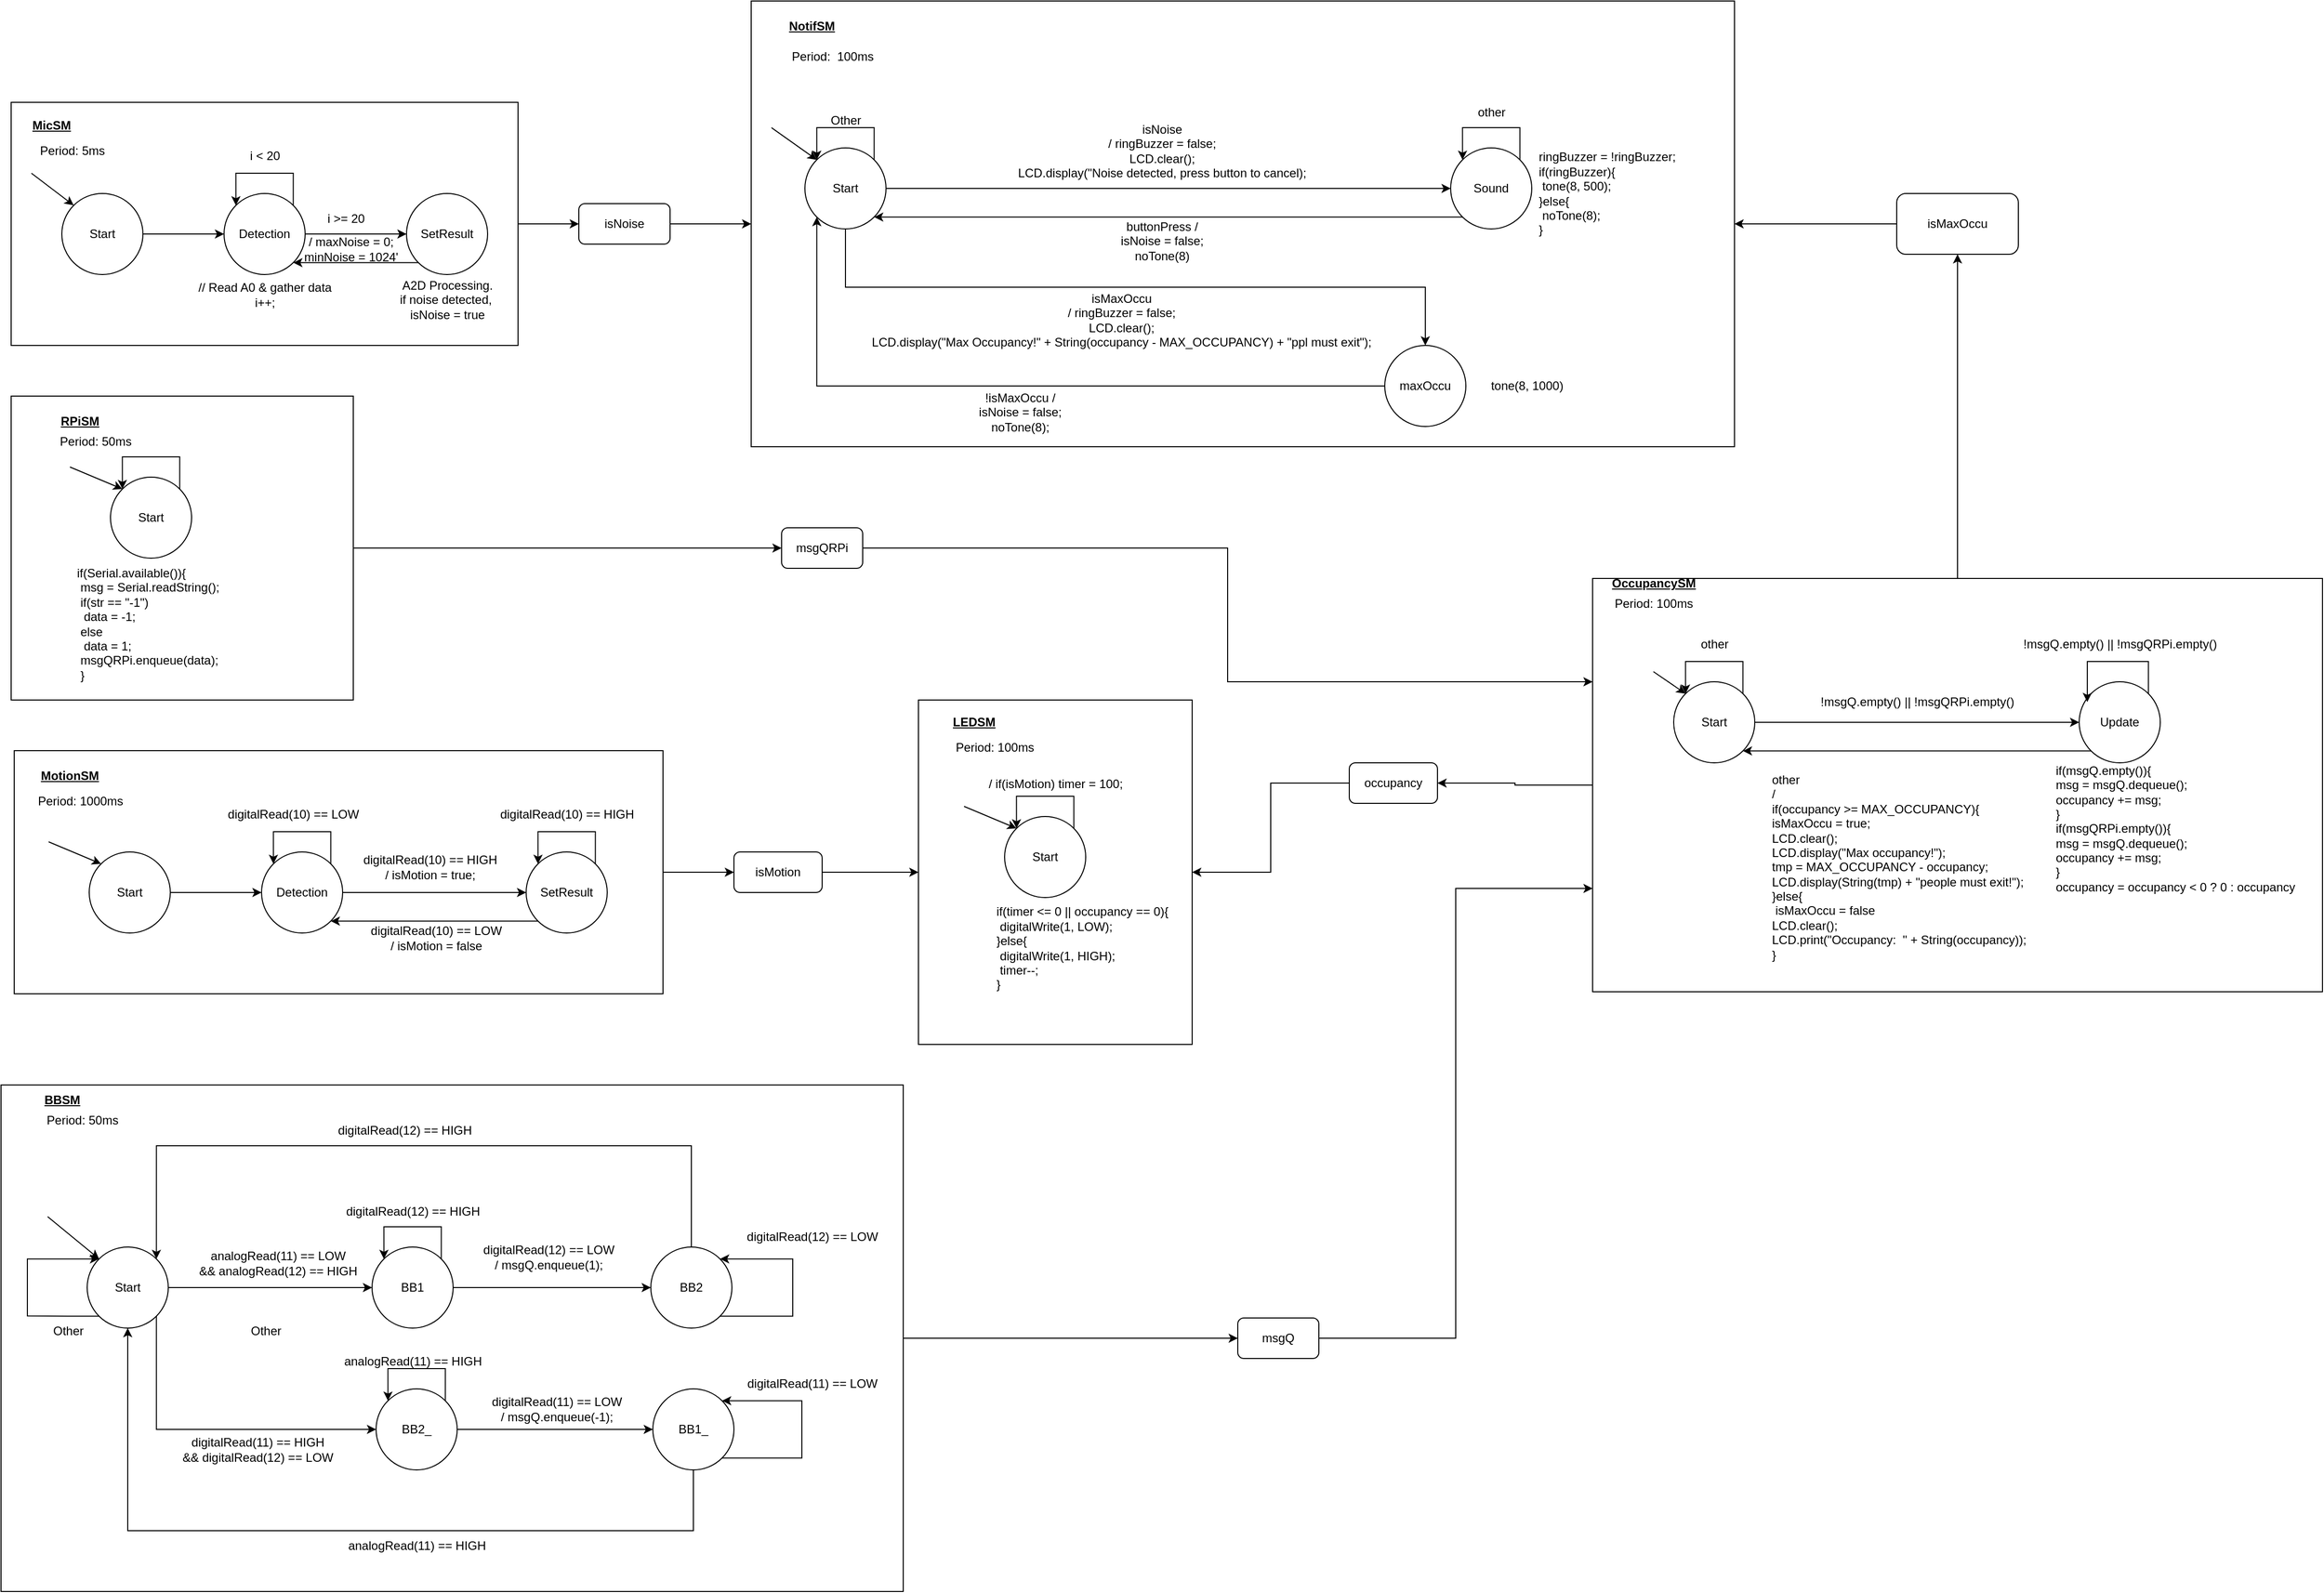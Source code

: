 <mxfile version="21.2.8" type="device" pages="2">
  <diagram name="State Machines" id="3Fu2tHPmSElFfZQrRwX7">
    <mxGraphModel dx="1004" dy="1809" grid="1" gridSize="10" guides="1" tooltips="1" connect="1" arrows="1" fold="1" page="1" pageScale="1" pageWidth="850" pageHeight="1100" math="0" shadow="0">
      <root>
        <mxCell id="0" />
        <mxCell id="1" parent="0" />
        <mxCell id="o839yOLEN_f2s1I2kFfj-4" value="" style="rounded=0;whiteSpace=wrap;html=1;fillColor=none;" parent="1" vertex="1">
          <mxGeometry x="850" y="-100" width="970" height="440" as="geometry" />
        </mxCell>
        <mxCell id="Dv5pIiwYniil5ABrM-eD-25" value="" style="rounded=0;whiteSpace=wrap;html=1;fillColor=none;" parent="1" vertex="1">
          <mxGeometry x="120" width="500" height="240" as="geometry" />
        </mxCell>
        <mxCell id="RcwFCMAtQ21KHjXICten-14" value="" style="rounded=0;whiteSpace=wrap;html=1;fillColor=none;" parent="1" vertex="1">
          <mxGeometry x="110" y="970" width="890" height="500" as="geometry" />
        </mxCell>
        <mxCell id="o839yOLEN_f2s1I2kFfj-6" value="" style="rounded=0;whiteSpace=wrap;html=1;fillColor=none;" parent="1" vertex="1">
          <mxGeometry x="1680" y="470" width="720" height="408" as="geometry" />
        </mxCell>
        <mxCell id="Dv5pIiwYniil5ABrM-eD-34" value="" style="rounded=0;whiteSpace=wrap;html=1;fillColor=none;" parent="1" vertex="1">
          <mxGeometry x="120" y="290" width="337.5" height="300" as="geometry" />
        </mxCell>
        <mxCell id="Dv5pIiwYniil5ABrM-eD-3" value="" style="edgeStyle=orthogonalEdgeStyle;rounded=0;orthogonalLoop=1;jettySize=auto;html=1;" parent="1" source="Dv5pIiwYniil5ABrM-eD-1" target="Dv5pIiwYniil5ABrM-eD-2" edge="1">
          <mxGeometry relative="1" as="geometry" />
        </mxCell>
        <mxCell id="Dv5pIiwYniil5ABrM-eD-1" value="Start" style="ellipse;whiteSpace=wrap;html=1;aspect=fixed;rounded=0;" parent="1" vertex="1">
          <mxGeometry x="170" y="90" width="80" height="80" as="geometry" />
        </mxCell>
        <mxCell id="Dv5pIiwYniil5ABrM-eD-5" value="" style="edgeStyle=orthogonalEdgeStyle;rounded=0;orthogonalLoop=1;jettySize=auto;html=1;" parent="1" source="Dv5pIiwYniil5ABrM-eD-2" target="Dv5pIiwYniil5ABrM-eD-4" edge="1">
          <mxGeometry relative="1" as="geometry" />
        </mxCell>
        <mxCell id="Dv5pIiwYniil5ABrM-eD-2" value="Detection" style="ellipse;whiteSpace=wrap;html=1;aspect=fixed;rounded=0;" parent="1" vertex="1">
          <mxGeometry x="330" y="90" width="80" height="80" as="geometry" />
        </mxCell>
        <mxCell id="Dv5pIiwYniil5ABrM-eD-12" style="edgeStyle=orthogonalEdgeStyle;rounded=0;orthogonalLoop=1;jettySize=auto;html=1;exitX=0;exitY=1;exitDx=0;exitDy=0;entryX=1;entryY=1;entryDx=0;entryDy=0;" parent="1" source="Dv5pIiwYniil5ABrM-eD-4" target="Dv5pIiwYniil5ABrM-eD-2" edge="1">
          <mxGeometry relative="1" as="geometry" />
        </mxCell>
        <mxCell id="Dv5pIiwYniil5ABrM-eD-4" value="SetResult" style="ellipse;whiteSpace=wrap;html=1;aspect=fixed;rounded=0;" parent="1" vertex="1">
          <mxGeometry x="510" y="90" width="80" height="80" as="geometry" />
        </mxCell>
        <mxCell id="Dv5pIiwYniil5ABrM-eD-8" style="edgeStyle=orthogonalEdgeStyle;rounded=0;orthogonalLoop=1;jettySize=auto;html=1;exitX=1;exitY=0;exitDx=0;exitDy=0;entryX=0;entryY=0;entryDx=0;entryDy=0;" parent="1" source="Dv5pIiwYniil5ABrM-eD-2" target="Dv5pIiwYniil5ABrM-eD-2" edge="1">
          <mxGeometry relative="1" as="geometry">
            <Array as="points">
              <mxPoint x="398" y="70" />
              <mxPoint x="342" y="70" />
            </Array>
          </mxGeometry>
        </mxCell>
        <mxCell id="Dv5pIiwYniil5ABrM-eD-9" value="" style="endArrow=classic;html=1;rounded=0;entryX=0;entryY=0;entryDx=0;entryDy=0;" parent="1" target="Dv5pIiwYniil5ABrM-eD-1" edge="1">
          <mxGeometry width="50" height="50" relative="1" as="geometry">
            <mxPoint x="140" y="70" as="sourcePoint" />
            <mxPoint x="730" y="300" as="targetPoint" />
          </mxGeometry>
        </mxCell>
        <mxCell id="Dv5pIiwYniil5ABrM-eD-10" value="i &amp;lt; 20" style="text;html=1;align=center;verticalAlign=middle;resizable=0;points=[];autosize=1;strokeColor=none;fillColor=none;rounded=0;" parent="1" vertex="1">
          <mxGeometry x="345" y="38" width="50" height="30" as="geometry" />
        </mxCell>
        <mxCell id="Dv5pIiwYniil5ABrM-eD-11" value="// Read A0 &amp;amp; gather data&lt;br&gt;i++;" style="text;html=1;align=center;verticalAlign=middle;resizable=0;points=[];autosize=1;strokeColor=none;fillColor=none;rounded=0;" parent="1" vertex="1">
          <mxGeometry x="295" y="170" width="150" height="40" as="geometry" />
        </mxCell>
        <mxCell id="Dv5pIiwYniil5ABrM-eD-14" value="i &amp;gt;= 20" style="text;html=1;align=center;verticalAlign=middle;resizable=0;points=[];autosize=1;strokeColor=none;fillColor=none;rounded=0;" parent="1" vertex="1">
          <mxGeometry x="420" y="100" width="60" height="30" as="geometry" />
        </mxCell>
        <mxCell id="Dv5pIiwYniil5ABrM-eD-16" value="/ maxNoise = 0;&lt;br&gt;minNoise = 1024&#39;" style="text;html=1;align=center;verticalAlign=middle;resizable=0;points=[];autosize=1;strokeColor=none;fillColor=none;rounded=0;" parent="1" vertex="1">
          <mxGeometry x="395" y="125" width="120" height="40" as="geometry" />
        </mxCell>
        <mxCell id="Dv5pIiwYniil5ABrM-eD-19" value="A2D Processing.&lt;br&gt;if noise detected,&amp;nbsp;&lt;br&gt;isNoise = true" style="text;html=1;align=center;verticalAlign=middle;resizable=0;points=[];autosize=1;strokeColor=none;fillColor=none;rounded=0;" parent="1" vertex="1">
          <mxGeometry x="490" y="165" width="120" height="60" as="geometry" />
        </mxCell>
        <mxCell id="Dv5pIiwYniil5ABrM-eD-21" value="&lt;b&gt;&lt;u&gt;MicSM&lt;/u&gt;&lt;/b&gt;" style="text;html=1;strokeColor=none;fillColor=none;align=center;verticalAlign=middle;whiteSpace=wrap;rounded=0;" parent="1" vertex="1">
          <mxGeometry x="130" y="8" width="60" height="30" as="geometry" />
        </mxCell>
        <mxCell id="Dv5pIiwYniil5ABrM-eD-28" style="edgeStyle=orthogonalEdgeStyle;rounded=0;orthogonalLoop=1;jettySize=auto;html=1;exitX=1;exitY=0.5;exitDx=0;exitDy=0;entryX=0;entryY=0.5;entryDx=0;entryDy=0;" parent="1" source="Dv5pIiwYniil5ABrM-eD-25" target="Dv5pIiwYniil5ABrM-eD-27" edge="1">
          <mxGeometry relative="1" as="geometry" />
        </mxCell>
        <mxCell id="o839yOLEN_f2s1I2kFfj-12" style="edgeStyle=orthogonalEdgeStyle;rounded=0;orthogonalLoop=1;jettySize=auto;html=1;exitX=1;exitY=0.5;exitDx=0;exitDy=0;entryX=0;entryY=0.5;entryDx=0;entryDy=0;" parent="1" source="Dv5pIiwYniil5ABrM-eD-27" target="o839yOLEN_f2s1I2kFfj-4" edge="1">
          <mxGeometry relative="1" as="geometry" />
        </mxCell>
        <mxCell id="Dv5pIiwYniil5ABrM-eD-27" value="isNoise" style="rounded=1;whiteSpace=wrap;html=1;glass=0;" parent="1" vertex="1">
          <mxGeometry x="680" y="100" width="90" height="40" as="geometry" />
        </mxCell>
        <mxCell id="Dv5pIiwYniil5ABrM-eD-30" value="Start" style="ellipse;whiteSpace=wrap;html=1;aspect=fixed;rounded=0;" parent="1" vertex="1">
          <mxGeometry x="218" y="370" width="80" height="80" as="geometry" />
        </mxCell>
        <mxCell id="Dv5pIiwYniil5ABrM-eD-31" style="edgeStyle=orthogonalEdgeStyle;rounded=0;orthogonalLoop=1;jettySize=auto;html=1;exitX=1;exitY=0;exitDx=0;exitDy=0;entryX=0;entryY=0;entryDx=0;entryDy=0;" parent="1" source="Dv5pIiwYniil5ABrM-eD-30" target="Dv5pIiwYniil5ABrM-eD-30" edge="1">
          <mxGeometry relative="1" as="geometry">
            <Array as="points">
              <mxPoint x="286" y="350" />
              <mxPoint x="230" y="350" />
            </Array>
          </mxGeometry>
        </mxCell>
        <mxCell id="Dv5pIiwYniil5ABrM-eD-32" value="" style="endArrow=classic;html=1;rounded=0;entryX=0;entryY=0;entryDx=0;entryDy=0;" parent="1" target="Dv5pIiwYniil5ABrM-eD-30" edge="1">
          <mxGeometry width="50" height="50" relative="1" as="geometry">
            <mxPoint x="178" y="360" as="sourcePoint" />
            <mxPoint x="568" y="360" as="targetPoint" />
          </mxGeometry>
        </mxCell>
        <mxCell id="Dv5pIiwYniil5ABrM-eD-33" value="&lt;div&gt;if(Serial.available()){&lt;/div&gt;&lt;span style=&quot;white-space: pre;&quot;&gt; msg&lt;/span&gt;&amp;nbsp;= Serial.readString();&lt;br&gt;&lt;span style=&quot;white-space: pre;&quot;&gt; &lt;/span&gt;if(str == &quot;-1&quot;)&lt;br&gt;&lt;span style=&quot;white-space: pre;&quot;&gt; &lt;/span&gt;&lt;span style=&quot;white-space: pre;&quot;&gt; &lt;/span&gt;data = -1;&lt;br&gt;&lt;span style=&quot;white-space: pre;&quot;&gt; &lt;/span&gt;else&lt;br&gt;&lt;span style=&quot;white-space: pre;&quot;&gt; &lt;/span&gt;&lt;span style=&quot;white-space: pre;&quot;&gt; &lt;/span&gt;data = 1;&lt;br&gt;&lt;div&gt;&lt;span style=&quot;white-space: pre;&quot;&gt; &lt;/span&gt;msgQRPi.enqueue(data);&lt;/div&gt;&lt;div&gt;&amp;nbsp;}&lt;/div&gt;" style="text;html=1;align=left;verticalAlign=middle;resizable=0;points=[];autosize=1;strokeColor=none;fillColor=none;rounded=0;" parent="1" vertex="1">
          <mxGeometry x="183" y="450" width="160" height="130" as="geometry" />
        </mxCell>
        <mxCell id="RcwFCMAtQ21KHjXICten-20" style="edgeStyle=orthogonalEdgeStyle;rounded=0;orthogonalLoop=1;jettySize=auto;html=1;exitX=1;exitY=0.5;exitDx=0;exitDy=0;" parent="1" source="Dv5pIiwYniil5ABrM-eD-34" target="RcwFCMAtQ21KHjXICten-19" edge="1">
          <mxGeometry relative="1" as="geometry" />
        </mxCell>
        <mxCell id="Dv5pIiwYniil5ABrM-eD-35" value="&lt;b&gt;&lt;u&gt;RPiSM&lt;/u&gt;&lt;/b&gt;" style="text;html=1;strokeColor=none;fillColor=none;align=center;verticalAlign=middle;whiteSpace=wrap;rounded=0;" parent="1" vertex="1">
          <mxGeometry x="158" y="300" width="60" height="30" as="geometry" />
        </mxCell>
        <mxCell id="Ez3Ijse_aGsHcAxn60a9-5" style="edgeStyle=orthogonalEdgeStyle;rounded=0;orthogonalLoop=1;jettySize=auto;html=1;exitX=1;exitY=0.5;exitDx=0;exitDy=0;entryX=0;entryY=0.5;entryDx=0;entryDy=0;" parent="1" source="Ez3Ijse_aGsHcAxn60a9-1" target="Ez3Ijse_aGsHcAxn60a9-4" edge="1">
          <mxGeometry relative="1" as="geometry" />
        </mxCell>
        <mxCell id="Ez3Ijse_aGsHcAxn60a9-1" value="Start" style="ellipse;whiteSpace=wrap;html=1;aspect=fixed;rounded=0;" parent="1" vertex="1">
          <mxGeometry x="197" y="740" width="80" height="80" as="geometry" />
        </mxCell>
        <mxCell id="Ez3Ijse_aGsHcAxn60a9-2" value="" style="endArrow=classic;html=1;rounded=0;entryX=0;entryY=0;entryDx=0;entryDy=0;" parent="1" target="Ez3Ijse_aGsHcAxn60a9-1" edge="1">
          <mxGeometry width="50" height="50" relative="1" as="geometry">
            <mxPoint x="157" y="730" as="sourcePoint" />
            <mxPoint x="457" y="700" as="targetPoint" />
          </mxGeometry>
        </mxCell>
        <mxCell id="Ez3Ijse_aGsHcAxn60a9-12" value="" style="edgeStyle=orthogonalEdgeStyle;rounded=0;orthogonalLoop=1;jettySize=auto;html=1;" parent="1" source="Ez3Ijse_aGsHcAxn60a9-4" target="Ez3Ijse_aGsHcAxn60a9-11" edge="1">
          <mxGeometry relative="1" as="geometry" />
        </mxCell>
        <mxCell id="Ez3Ijse_aGsHcAxn60a9-4" value="Detection" style="ellipse;whiteSpace=wrap;html=1;aspect=fixed;rounded=0;" parent="1" vertex="1">
          <mxGeometry x="367" y="740" width="80" height="80" as="geometry" />
        </mxCell>
        <mxCell id="Ez3Ijse_aGsHcAxn60a9-13" style="edgeStyle=orthogonalEdgeStyle;rounded=0;orthogonalLoop=1;jettySize=auto;html=1;exitX=0;exitY=1;exitDx=0;exitDy=0;entryX=1;entryY=1;entryDx=0;entryDy=0;" parent="1" source="Ez3Ijse_aGsHcAxn60a9-11" target="Ez3Ijse_aGsHcAxn60a9-4" edge="1">
          <mxGeometry relative="1" as="geometry" />
        </mxCell>
        <mxCell id="Ez3Ijse_aGsHcAxn60a9-11" value="SetResult" style="ellipse;whiteSpace=wrap;html=1;aspect=fixed;rounded=0;" parent="1" vertex="1">
          <mxGeometry x="628" y="740" width="80" height="80" as="geometry" />
        </mxCell>
        <mxCell id="Ez3Ijse_aGsHcAxn60a9-14" style="edgeStyle=orthogonalEdgeStyle;rounded=0;orthogonalLoop=1;jettySize=auto;html=1;exitX=1;exitY=0;exitDx=0;exitDy=0;entryX=0;entryY=0;entryDx=0;entryDy=0;" parent="1" source="Ez3Ijse_aGsHcAxn60a9-4" target="Ez3Ijse_aGsHcAxn60a9-4" edge="1">
          <mxGeometry relative="1" as="geometry">
            <Array as="points">
              <mxPoint x="435" y="720" />
              <mxPoint x="379" y="720" />
            </Array>
          </mxGeometry>
        </mxCell>
        <mxCell id="Ez3Ijse_aGsHcAxn60a9-15" value="digitalRead(10) == LOW" style="text;html=1;align=center;verticalAlign=middle;resizable=0;points=[];autosize=1;strokeColor=none;fillColor=none;rounded=0;" parent="1" vertex="1">
          <mxGeometry x="323" y="688" width="150" height="30" as="geometry" />
        </mxCell>
        <mxCell id="Ez3Ijse_aGsHcAxn60a9-16" value="digitalRead(10) == HIGH&lt;br&gt;/ isMotion = true;" style="text;html=1;align=center;verticalAlign=middle;resizable=0;points=[];autosize=1;strokeColor=none;fillColor=none;rounded=0;" parent="1" vertex="1">
          <mxGeometry x="453" y="735" width="160" height="40" as="geometry" />
        </mxCell>
        <mxCell id="Ez3Ijse_aGsHcAxn60a9-17" value="digitalRead(10) == LOW&lt;br&gt;/ isMotion = false" style="text;html=1;align=center;verticalAlign=middle;resizable=0;points=[];autosize=1;strokeColor=none;fillColor=none;rounded=0;" parent="1" vertex="1">
          <mxGeometry x="464" y="805" width="150" height="40" as="geometry" />
        </mxCell>
        <mxCell id="Ez3Ijse_aGsHcAxn60a9-18" style="edgeStyle=orthogonalEdgeStyle;rounded=0;orthogonalLoop=1;jettySize=auto;html=1;exitX=1;exitY=0;exitDx=0;exitDy=0;entryX=0;entryY=0;entryDx=0;entryDy=0;" parent="1" source="Ez3Ijse_aGsHcAxn60a9-11" target="Ez3Ijse_aGsHcAxn60a9-11" edge="1">
          <mxGeometry relative="1" as="geometry">
            <Array as="points">
              <mxPoint x="696" y="720" />
              <mxPoint x="640" y="720" />
            </Array>
          </mxGeometry>
        </mxCell>
        <mxCell id="Ez3Ijse_aGsHcAxn60a9-19" value="digitalRead(10) == HIGH" style="text;html=1;align=center;verticalAlign=middle;resizable=0;points=[];autosize=1;strokeColor=none;fillColor=none;rounded=0;" parent="1" vertex="1">
          <mxGeometry x="588" y="688" width="160" height="30" as="geometry" />
        </mxCell>
        <mxCell id="Ez3Ijse_aGsHcAxn60a9-24" style="edgeStyle=orthogonalEdgeStyle;rounded=0;orthogonalLoop=1;jettySize=auto;html=1;" parent="1" source="Ez3Ijse_aGsHcAxn60a9-20" target="Ez3Ijse_aGsHcAxn60a9-23" edge="1">
          <mxGeometry relative="1" as="geometry" />
        </mxCell>
        <mxCell id="Ez3Ijse_aGsHcAxn60a9-20" value="" style="rounded=0;whiteSpace=wrap;html=1;fillColor=none;" parent="1" vertex="1">
          <mxGeometry x="123" y="640" width="640" height="240" as="geometry" />
        </mxCell>
        <mxCell id="Ez3Ijse_aGsHcAxn60a9-21" value="&lt;b&gt;&lt;u&gt;MotionSM&lt;/u&gt;&lt;/b&gt;" style="text;html=1;strokeColor=none;fillColor=none;align=center;verticalAlign=middle;whiteSpace=wrap;rounded=0;" parent="1" vertex="1">
          <mxGeometry x="148" y="650" width="60" height="30" as="geometry" />
        </mxCell>
        <mxCell id="RcwFCMAtQ21KHjXICten-48" style="edgeStyle=orthogonalEdgeStyle;rounded=0;orthogonalLoop=1;jettySize=auto;html=1;entryX=0;entryY=0.5;entryDx=0;entryDy=0;" parent="1" source="Ez3Ijse_aGsHcAxn60a9-23" target="RcwFCMAtQ21KHjXICten-46" edge="1">
          <mxGeometry relative="1" as="geometry" />
        </mxCell>
        <mxCell id="Ez3Ijse_aGsHcAxn60a9-23" value="isMotion" style="rounded=1;whiteSpace=wrap;html=1;" parent="1" vertex="1">
          <mxGeometry x="833" y="740" width="87" height="40" as="geometry" />
        </mxCell>
        <mxCell id="Ez3Ijse_aGsHcAxn60a9-28" value="" style="edgeStyle=orthogonalEdgeStyle;rounded=0;orthogonalLoop=1;jettySize=auto;html=1;" parent="1" source="Ez3Ijse_aGsHcAxn60a9-25" target="Ez3Ijse_aGsHcAxn60a9-27" edge="1">
          <mxGeometry relative="1" as="geometry" />
        </mxCell>
        <mxCell id="27bhIKVXgoMDS7MVKz2C-19" style="edgeStyle=orthogonalEdgeStyle;rounded=0;orthogonalLoop=1;jettySize=auto;html=1;exitX=1;exitY=1;exitDx=0;exitDy=0;entryX=0;entryY=0.5;entryDx=0;entryDy=0;" edge="1" parent="1" source="Ez3Ijse_aGsHcAxn60a9-25" target="27bhIKVXgoMDS7MVKz2C-13">
          <mxGeometry relative="1" as="geometry">
            <Array as="points">
              <mxPoint x="263" y="1310" />
            </Array>
          </mxGeometry>
        </mxCell>
        <mxCell id="Ez3Ijse_aGsHcAxn60a9-25" value="Start" style="ellipse;whiteSpace=wrap;html=1;aspect=fixed;rounded=0;" parent="1" vertex="1">
          <mxGeometry x="195" y="1130" width="80" height="80" as="geometry" />
        </mxCell>
        <mxCell id="Ez3Ijse_aGsHcAxn60a9-26" value="" style="endArrow=classic;html=1;rounded=0;entryX=0;entryY=0;entryDx=0;entryDy=0;" parent="1" target="Ez3Ijse_aGsHcAxn60a9-25" edge="1">
          <mxGeometry width="50" height="50" relative="1" as="geometry">
            <mxPoint x="156" y="1100" as="sourcePoint" />
            <mxPoint x="776" y="920" as="targetPoint" />
          </mxGeometry>
        </mxCell>
        <mxCell id="Ez3Ijse_aGsHcAxn60a9-30" value="" style="edgeStyle=orthogonalEdgeStyle;rounded=0;orthogonalLoop=1;jettySize=auto;html=1;" parent="1" source="Ez3Ijse_aGsHcAxn60a9-27" target="Ez3Ijse_aGsHcAxn60a9-29" edge="1">
          <mxGeometry relative="1" as="geometry" />
        </mxCell>
        <mxCell id="Ez3Ijse_aGsHcAxn60a9-27" value="BB1" style="ellipse;whiteSpace=wrap;html=1;aspect=fixed;rounded=0;" parent="1" vertex="1">
          <mxGeometry x="476" y="1130" width="80" height="80" as="geometry" />
        </mxCell>
        <mxCell id="Ez3Ijse_aGsHcAxn60a9-34" style="edgeStyle=orthogonalEdgeStyle;rounded=0;orthogonalLoop=1;jettySize=auto;html=1;exitX=0.5;exitY=0;exitDx=0;exitDy=0;entryX=1;entryY=0;entryDx=0;entryDy=0;" parent="1" source="Ez3Ijse_aGsHcAxn60a9-29" target="Ez3Ijse_aGsHcAxn60a9-25" edge="1">
          <mxGeometry relative="1" as="geometry">
            <Array as="points">
              <mxPoint x="791" y="1030" />
              <mxPoint x="263" y="1030" />
            </Array>
          </mxGeometry>
        </mxCell>
        <mxCell id="Ez3Ijse_aGsHcAxn60a9-29" value="BB2" style="ellipse;whiteSpace=wrap;html=1;aspect=fixed;rounded=0;" parent="1" vertex="1">
          <mxGeometry x="751" y="1130" width="80" height="80" as="geometry" />
        </mxCell>
        <mxCell id="Ez3Ijse_aGsHcAxn60a9-38" style="edgeStyle=orthogonalEdgeStyle;rounded=0;orthogonalLoop=1;jettySize=auto;html=1;exitX=0;exitY=1;exitDx=0;exitDy=0;entryX=0;entryY=0;entryDx=0;entryDy=0;" parent="1" source="Ez3Ijse_aGsHcAxn60a9-25" target="Ez3Ijse_aGsHcAxn60a9-25" edge="1">
          <mxGeometry relative="1" as="geometry">
            <Array as="points">
              <mxPoint x="176" y="1198" />
              <mxPoint x="136" y="1198" />
              <mxPoint x="136" y="1142" />
              <mxPoint x="186" y="1142" />
            </Array>
          </mxGeometry>
        </mxCell>
        <mxCell id="Ez3Ijse_aGsHcAxn60a9-40" style="edgeStyle=orthogonalEdgeStyle;rounded=0;orthogonalLoop=1;jettySize=auto;html=1;exitX=1;exitY=0;exitDx=0;exitDy=0;entryX=0;entryY=0;entryDx=0;entryDy=0;" parent="1" source="Ez3Ijse_aGsHcAxn60a9-27" target="Ez3Ijse_aGsHcAxn60a9-27" edge="1">
          <mxGeometry relative="1" as="geometry">
            <Array as="points">
              <mxPoint x="544" y="1110" />
              <mxPoint x="488" y="1110" />
            </Array>
          </mxGeometry>
        </mxCell>
        <mxCell id="Ez3Ijse_aGsHcAxn60a9-41" style="edgeStyle=orthogonalEdgeStyle;rounded=0;orthogonalLoop=1;jettySize=auto;html=1;exitX=1;exitY=1;exitDx=0;exitDy=0;entryX=1;entryY=0;entryDx=0;entryDy=0;" parent="1" source="Ez3Ijse_aGsHcAxn60a9-29" target="Ez3Ijse_aGsHcAxn60a9-29" edge="1">
          <mxGeometry relative="1" as="geometry">
            <Array as="points">
              <mxPoint x="891" y="1198" />
              <mxPoint x="891" y="1142" />
            </Array>
          </mxGeometry>
        </mxCell>
        <mxCell id="RcwFCMAtQ21KHjXICten-4" value="digitalRead(11) == HIGH&lt;br&gt;&amp;amp;&amp;amp; digitalRead(12) == LOW" style="text;html=1;align=center;verticalAlign=middle;resizable=0;points=[];autosize=1;strokeColor=none;fillColor=none;rounded=0;" parent="1" vertex="1">
          <mxGeometry x="278" y="1310" width="170" height="40" as="geometry" />
        </mxCell>
        <mxCell id="RcwFCMAtQ21KHjXICten-6" value="digitalRead(12) == LOW" style="text;html=1;align=center;verticalAlign=middle;resizable=0;points=[];autosize=1;strokeColor=none;fillColor=none;rounded=0;" parent="1" vertex="1">
          <mxGeometry x="835" y="1105" width="150" height="30" as="geometry" />
        </mxCell>
        <mxCell id="RcwFCMAtQ21KHjXICten-7" value="digitalRead(12) == HIGH" style="text;html=1;align=center;verticalAlign=middle;resizable=0;points=[];autosize=1;strokeColor=none;fillColor=none;rounded=0;" parent="1" vertex="1">
          <mxGeometry x="436" y="1080" width="160" height="30" as="geometry" />
        </mxCell>
        <mxCell id="RcwFCMAtQ21KHjXICten-8" value="Other" style="text;html=1;align=center;verticalAlign=middle;resizable=0;points=[];autosize=1;strokeColor=none;fillColor=none;rounded=0;" parent="1" vertex="1">
          <mxGeometry x="346" y="1198" width="50" height="30" as="geometry" />
        </mxCell>
        <mxCell id="RcwFCMAtQ21KHjXICten-10" value="analogRead(11) == LOW&lt;br&gt;&amp;amp;&amp;amp; analogRead(12) == HIGH" style="text;html=1;align=center;verticalAlign=middle;resizable=0;points=[];autosize=1;strokeColor=none;fillColor=none;rounded=0;" parent="1" vertex="1">
          <mxGeometry x="293" y="1126" width="180" height="40" as="geometry" />
        </mxCell>
        <mxCell id="RcwFCMAtQ21KHjXICten-11" value="Other" style="text;html=1;align=center;verticalAlign=middle;resizable=0;points=[];autosize=1;strokeColor=none;fillColor=none;rounded=0;" parent="1" vertex="1">
          <mxGeometry x="151" y="1198" width="50" height="30" as="geometry" />
        </mxCell>
        <mxCell id="RcwFCMAtQ21KHjXICten-12" value="digitalRead(12) == LOW&lt;br&gt;/ msgQ.enqueue(1);" style="text;html=1;align=center;verticalAlign=middle;resizable=0;points=[];autosize=1;strokeColor=none;fillColor=none;rounded=0;" parent="1" vertex="1">
          <mxGeometry x="575" y="1120" width="150" height="40" as="geometry" />
        </mxCell>
        <mxCell id="RcwFCMAtQ21KHjXICten-13" value="&lt;b&gt;&lt;u&gt;BBSM&lt;/u&gt;&lt;/b&gt;" style="text;html=1;align=center;verticalAlign=middle;resizable=0;points=[];autosize=1;strokeColor=none;fillColor=none;rounded=0;" parent="1" vertex="1">
          <mxGeometry x="140" y="970" width="60" height="30" as="geometry" />
        </mxCell>
        <mxCell id="RcwFCMAtQ21KHjXICten-18" style="edgeStyle=orthogonalEdgeStyle;rounded=0;orthogonalLoop=1;jettySize=auto;html=1;entryX=0;entryY=0.5;entryDx=0;entryDy=0;" parent="1" source="RcwFCMAtQ21KHjXICten-14" target="RcwFCMAtQ21KHjXICten-17" edge="1">
          <mxGeometry relative="1" as="geometry" />
        </mxCell>
        <mxCell id="o839yOLEN_f2s1I2kFfj-14" style="edgeStyle=orthogonalEdgeStyle;rounded=0;orthogonalLoop=1;jettySize=auto;html=1;exitX=1;exitY=0.5;exitDx=0;exitDy=0;entryX=0;entryY=0.75;entryDx=0;entryDy=0;" parent="1" source="RcwFCMAtQ21KHjXICten-17" target="o839yOLEN_f2s1I2kFfj-6" edge="1">
          <mxGeometry relative="1" as="geometry" />
        </mxCell>
        <mxCell id="RcwFCMAtQ21KHjXICten-17" value="msgQ" style="rounded=1;whiteSpace=wrap;html=1;" parent="1" vertex="1">
          <mxGeometry x="1330" y="1200" width="80" height="40" as="geometry" />
        </mxCell>
        <mxCell id="o839yOLEN_f2s1I2kFfj-13" style="edgeStyle=orthogonalEdgeStyle;rounded=0;orthogonalLoop=1;jettySize=auto;html=1;exitX=1;exitY=0.5;exitDx=0;exitDy=0;entryX=0;entryY=0.25;entryDx=0;entryDy=0;" parent="1" source="RcwFCMAtQ21KHjXICten-19" target="o839yOLEN_f2s1I2kFfj-6" edge="1">
          <mxGeometry relative="1" as="geometry" />
        </mxCell>
        <mxCell id="RcwFCMAtQ21KHjXICten-19" value="msgQRPi" style="rounded=1;whiteSpace=wrap;html=1;" parent="1" vertex="1">
          <mxGeometry x="880" y="420" width="80" height="40" as="geometry" />
        </mxCell>
        <mxCell id="RcwFCMAtQ21KHjXICten-30" value="" style="edgeStyle=orthogonalEdgeStyle;rounded=0;orthogonalLoop=1;jettySize=auto;html=1;entryX=0;entryY=0.5;entryDx=0;entryDy=0;" parent="1" source="RcwFCMAtQ21KHjXICten-28" target="RcwFCMAtQ21KHjXICten-32" edge="1">
          <mxGeometry relative="1" as="geometry">
            <mxPoint x="1290" y="85" as="targetPoint" />
          </mxGeometry>
        </mxCell>
        <mxCell id="27bhIKVXgoMDS7MVKz2C-30" style="edgeStyle=orthogonalEdgeStyle;rounded=0;orthogonalLoop=1;jettySize=auto;html=1;exitX=0.5;exitY=1;exitDx=0;exitDy=0;entryX=0.5;entryY=0;entryDx=0;entryDy=0;" edge="1" parent="1" source="RcwFCMAtQ21KHjXICten-28" target="27bhIKVXgoMDS7MVKz2C-29">
          <mxGeometry relative="1" as="geometry" />
        </mxCell>
        <mxCell id="RcwFCMAtQ21KHjXICten-28" value="Start" style="ellipse;whiteSpace=wrap;html=1;aspect=fixed;rounded=0;" parent="1" vertex="1">
          <mxGeometry x="903" y="45" width="80" height="80" as="geometry" />
        </mxCell>
        <mxCell id="RcwFCMAtQ21KHjXICten-31" style="edgeStyle=orthogonalEdgeStyle;rounded=0;orthogonalLoop=1;jettySize=auto;html=1;entryX=1;entryY=1;entryDx=0;entryDy=0;exitX=0;exitY=1;exitDx=0;exitDy=0;" parent="1" source="RcwFCMAtQ21KHjXICten-32" target="RcwFCMAtQ21KHjXICten-28" edge="1">
          <mxGeometry relative="1" as="geometry">
            <mxPoint x="1022" y="135" as="targetPoint" />
            <mxPoint x="1302" y="113" as="sourcePoint" />
          </mxGeometry>
        </mxCell>
        <mxCell id="RcwFCMAtQ21KHjXICten-32" value="Sound" style="ellipse;whiteSpace=wrap;html=1;aspect=fixed;rounded=0;" parent="1" vertex="1">
          <mxGeometry x="1540" y="45" width="80" height="80" as="geometry" />
        </mxCell>
        <mxCell id="RcwFCMAtQ21KHjXICten-35" style="edgeStyle=orthogonalEdgeStyle;rounded=0;orthogonalLoop=1;jettySize=auto;html=1;exitX=1;exitY=0;exitDx=0;exitDy=0;entryX=0;entryY=0;entryDx=0;entryDy=0;" parent="1" source="RcwFCMAtQ21KHjXICten-32" target="RcwFCMAtQ21KHjXICten-32" edge="1">
          <mxGeometry relative="1" as="geometry">
            <Array as="points">
              <mxPoint x="1608" y="25" />
              <mxPoint x="1552" y="25" />
            </Array>
          </mxGeometry>
        </mxCell>
        <mxCell id="RcwFCMAtQ21KHjXICten-40" value="" style="endArrow=classic;html=1;rounded=0;entryX=0;entryY=0;entryDx=0;entryDy=0;" parent="1" target="RcwFCMAtQ21KHjXICten-28" edge="1">
          <mxGeometry width="50" height="50" relative="1" as="geometry">
            <mxPoint x="870" y="25" as="sourcePoint" />
            <mxPoint x="710" y="465" as="targetPoint" />
          </mxGeometry>
        </mxCell>
        <mxCell id="RcwFCMAtQ21KHjXICten-42" value="Start" style="ellipse;whiteSpace=wrap;html=1;aspect=fixed;rounded=0;" parent="1" vertex="1">
          <mxGeometry x="1100" y="705" width="80" height="80" as="geometry" />
        </mxCell>
        <mxCell id="RcwFCMAtQ21KHjXICten-43" style="edgeStyle=orthogonalEdgeStyle;rounded=0;orthogonalLoop=1;jettySize=auto;html=1;exitX=1;exitY=0;exitDx=0;exitDy=0;entryX=0;entryY=0;entryDx=0;entryDy=0;" parent="1" source="RcwFCMAtQ21KHjXICten-42" target="RcwFCMAtQ21KHjXICten-42" edge="1">
          <mxGeometry relative="1" as="geometry">
            <Array as="points">
              <mxPoint x="1168" y="685" />
              <mxPoint x="1112" y="685" />
            </Array>
          </mxGeometry>
        </mxCell>
        <mxCell id="RcwFCMAtQ21KHjXICten-44" value="" style="endArrow=classic;html=1;rounded=0;entryX=0;entryY=0;entryDx=0;entryDy=0;" parent="1" target="RcwFCMAtQ21KHjXICten-42" edge="1">
          <mxGeometry width="50" height="50" relative="1" as="geometry">
            <mxPoint x="1060" y="695" as="sourcePoint" />
            <mxPoint x="1450" y="695" as="targetPoint" />
          </mxGeometry>
        </mxCell>
        <mxCell id="RcwFCMAtQ21KHjXICten-45" value="&lt;div&gt;if(timer &amp;lt;= 0 || occupancy == 0){&lt;br&gt;&lt;span style=&quot;white-space: pre;&quot;&gt; &lt;/span&gt;digitalWrite(1, LOW);&lt;br&gt;}else{&lt;br&gt;&lt;span style=&quot;white-space: pre;&quot;&gt; &lt;/span&gt;digitalWrite(1, HIGH);&lt;br&gt;&lt;span style=&quot;white-space: pre;&quot;&gt; &lt;/span&gt;timer--;&lt;br&gt;&lt;/div&gt;&lt;div&gt;}&lt;/div&gt;" style="text;html=1;align=left;verticalAlign=middle;resizable=0;points=[];autosize=1;strokeColor=none;fillColor=none;rounded=0;" parent="1" vertex="1">
          <mxGeometry x="1090" y="785" width="190" height="100" as="geometry" />
        </mxCell>
        <mxCell id="RcwFCMAtQ21KHjXICten-46" value="" style="rounded=0;whiteSpace=wrap;html=1;fillColor=none;" parent="1" vertex="1">
          <mxGeometry x="1015" y="590" width="270" height="340" as="geometry" />
        </mxCell>
        <mxCell id="RcwFCMAtQ21KHjXICten-47" value="&lt;b&gt;&lt;u&gt;LEDSM&lt;/u&gt;&lt;/b&gt;" style="text;html=1;strokeColor=none;fillColor=none;align=center;verticalAlign=middle;whiteSpace=wrap;rounded=0;" parent="1" vertex="1">
          <mxGeometry x="1040" y="597" width="60" height="30" as="geometry" />
        </mxCell>
        <mxCell id="RcwFCMAtQ21KHjXICten-49" value="/ if(isMotion) timer = 100;" style="text;html=1;align=center;verticalAlign=middle;resizable=0;points=[];autosize=1;strokeColor=none;fillColor=none;rounded=0;" parent="1" vertex="1">
          <mxGeometry x="1070" y="658" width="160" height="30" as="geometry" />
        </mxCell>
        <mxCell id="RcwFCMAtQ21KHjXICten-50" value="&lt;b&gt;&lt;u&gt;NotifSM&lt;/u&gt;&lt;/b&gt;" style="text;html=1;strokeColor=none;fillColor=none;align=center;verticalAlign=middle;whiteSpace=wrap;rounded=0;" parent="1" vertex="1">
          <mxGeometry x="880" y="-90" width="60" height="30" as="geometry" />
        </mxCell>
        <mxCell id="RcwFCMAtQ21KHjXICten-51" style="edgeStyle=orthogonalEdgeStyle;rounded=0;orthogonalLoop=1;jettySize=auto;html=1;exitX=1;exitY=0;exitDx=0;exitDy=0;entryX=0;entryY=0;entryDx=0;entryDy=0;" parent="1" source="RcwFCMAtQ21KHjXICten-28" target="RcwFCMAtQ21KHjXICten-28" edge="1">
          <mxGeometry relative="1" as="geometry">
            <Array as="points">
              <mxPoint x="971" y="25" />
              <mxPoint x="915" y="25" />
            </Array>
          </mxGeometry>
        </mxCell>
        <mxCell id="RcwFCMAtQ21KHjXICten-52" value="Other" style="text;html=1;align=center;verticalAlign=middle;resizable=0;points=[];autosize=1;strokeColor=none;fillColor=none;rounded=0;" parent="1" vertex="1">
          <mxGeometry x="918" y="3" width="50" height="30" as="geometry" />
        </mxCell>
        <mxCell id="RcwFCMAtQ21KHjXICten-53" value="isNoise&lt;br&gt;/ ringBuzzer = false;&lt;br&gt;LCD.clear();&lt;br&gt;LCD.display(&quot;Noise detected, press button to cancel);" style="text;html=1;align=center;verticalAlign=middle;resizable=0;points=[];autosize=1;strokeColor=none;fillColor=none;rounded=0;" parent="1" vertex="1">
          <mxGeometry x="1100" y="13" width="310" height="70" as="geometry" />
        </mxCell>
        <mxCell id="RcwFCMAtQ21KHjXICten-55" value="buttonPress /&lt;br&gt;isNoise = false;&lt;br&gt;noTone(8)" style="text;html=1;align=center;verticalAlign=middle;resizable=0;points=[];autosize=1;strokeColor=none;fillColor=none;rounded=0;" parent="1" vertex="1">
          <mxGeometry x="1200" y="107" width="110" height="60" as="geometry" />
        </mxCell>
        <mxCell id="RcwFCMAtQ21KHjXICten-57" value="other" style="text;html=1;align=center;verticalAlign=middle;resizable=0;points=[];autosize=1;strokeColor=none;fillColor=none;rounded=0;" parent="1" vertex="1">
          <mxGeometry x="1555" y="-5" width="50" height="30" as="geometry" />
        </mxCell>
        <mxCell id="RcwFCMAtQ21KHjXICten-61" value="" style="edgeStyle=orthogonalEdgeStyle;rounded=0;orthogonalLoop=1;jettySize=auto;html=1;" parent="1" source="RcwFCMAtQ21KHjXICten-58" target="RcwFCMAtQ21KHjXICten-60" edge="1">
          <mxGeometry relative="1" as="geometry" />
        </mxCell>
        <mxCell id="RcwFCMAtQ21KHjXICten-58" value="Start" style="ellipse;whiteSpace=wrap;html=1;aspect=fixed;rounded=0;" parent="1" vertex="1">
          <mxGeometry x="1760" y="572" width="80" height="80" as="geometry" />
        </mxCell>
        <mxCell id="RcwFCMAtQ21KHjXICten-59" value="" style="endArrow=classic;html=1;rounded=0;entryX=0;entryY=0;entryDx=0;entryDy=0;" parent="1" target="RcwFCMAtQ21KHjXICten-58" edge="1">
          <mxGeometry width="50" height="50" relative="1" as="geometry">
            <mxPoint x="1740" y="562" as="sourcePoint" />
            <mxPoint x="1830" y="582" as="targetPoint" />
          </mxGeometry>
        </mxCell>
        <mxCell id="RcwFCMAtQ21KHjXICten-62" style="edgeStyle=orthogonalEdgeStyle;rounded=0;orthogonalLoop=1;jettySize=auto;html=1;exitX=0;exitY=1;exitDx=0;exitDy=0;entryX=1;entryY=1;entryDx=0;entryDy=0;" parent="1" source="RcwFCMAtQ21KHjXICten-60" target="RcwFCMAtQ21KHjXICten-58" edge="1">
          <mxGeometry relative="1" as="geometry" />
        </mxCell>
        <mxCell id="RcwFCMAtQ21KHjXICten-60" value="Update" style="ellipse;whiteSpace=wrap;html=1;aspect=fixed;rounded=0;" parent="1" vertex="1">
          <mxGeometry x="2160" y="572" width="80" height="80" as="geometry" />
        </mxCell>
        <mxCell id="RcwFCMAtQ21KHjXICten-63" style="edgeStyle=orthogonalEdgeStyle;rounded=0;orthogonalLoop=1;jettySize=auto;html=1;exitX=1;exitY=0;exitDx=0;exitDy=0;entryX=0.1;entryY=0.25;entryDx=0;entryDy=0;entryPerimeter=0;" parent="1" source="RcwFCMAtQ21KHjXICten-60" target="RcwFCMAtQ21KHjXICten-60" edge="1">
          <mxGeometry relative="1" as="geometry">
            <mxPoint x="2156" y="584" as="targetPoint" />
            <Array as="points">
              <mxPoint x="2218" y="552" />
              <mxPoint x="2158" y="552" />
            </Array>
          </mxGeometry>
        </mxCell>
        <mxCell id="RcwFCMAtQ21KHjXICten-64" style="edgeStyle=orthogonalEdgeStyle;rounded=0;orthogonalLoop=1;jettySize=auto;html=1;exitX=1;exitY=0;exitDx=0;exitDy=0;entryX=0;entryY=0;entryDx=0;entryDy=0;" parent="1" source="RcwFCMAtQ21KHjXICten-58" target="RcwFCMAtQ21KHjXICten-58" edge="1">
          <mxGeometry relative="1" as="geometry">
            <Array as="points">
              <mxPoint x="1828" y="552" />
              <mxPoint x="1772" y="552" />
            </Array>
          </mxGeometry>
        </mxCell>
        <mxCell id="RcwFCMAtQ21KHjXICten-66" value="isMaxOccu&lt;br&gt;/ ringBuzzer = false;&lt;br&gt;LCD.clear();&lt;br&gt;LCD.display(&quot;Max Occupancy!&quot; + String(occupancy - MAX_OCCUPANCY) + &quot;ppl must exit&quot;);" style="text;html=1;align=center;verticalAlign=middle;resizable=0;points=[];autosize=1;strokeColor=none;fillColor=none;rounded=0;" parent="1" vertex="1">
          <mxGeometry x="955" y="180" width="520" height="70" as="geometry" />
        </mxCell>
        <mxCell id="RcwFCMAtQ21KHjXICten-68" value="other" style="text;html=1;align=center;verticalAlign=middle;resizable=0;points=[];autosize=1;strokeColor=none;fillColor=none;rounded=0;" parent="1" vertex="1">
          <mxGeometry x="1775" y="520" width="50" height="30" as="geometry" />
        </mxCell>
        <mxCell id="RcwFCMAtQ21KHjXICten-69" value="!msgQ.empty() || !msgQRPi.empty()" style="text;html=1;align=center;verticalAlign=middle;resizable=0;points=[];autosize=1;strokeColor=none;fillColor=none;rounded=0;" parent="1" vertex="1">
          <mxGeometry x="1895" y="577" width="210" height="30" as="geometry" />
        </mxCell>
        <mxCell id="RcwFCMAtQ21KHjXICten-70" value="other&lt;br&gt;/&amp;nbsp;&lt;br&gt;if(occupancy &amp;gt;= MAX_OCCUPANCY){&lt;br&gt;&lt;span style=&quot;&quot;&gt; &lt;/span&gt;isMaxOccu = true;&lt;br&gt;&lt;span style=&quot;&quot;&gt; &lt;/span&gt;LCD.clear();&lt;br&gt;&lt;span style=&quot;&quot;&gt; &lt;/span&gt;LCD.display(&quot;Max occupancy!&quot;);&lt;br&gt;tmp = MAX_OCCUPANCY - occupancy;&lt;br&gt;LCD.display(String(tmp) + &quot;people must exit!&quot;);&lt;br&gt;}else{&lt;br&gt;&amp;nbsp;isMaxOccu = false&lt;br&gt;&lt;span style=&quot;&quot;&gt; &lt;/span&gt;LCD.clear();&lt;br&gt;&lt;span style=&quot;&quot;&gt; &lt;/span&gt;LCD.print(&quot;Occupancy:&amp;nbsp; &quot; + String(occupancy));&lt;br&gt;}" style="text;html=1;align=left;verticalAlign=middle;resizable=0;points=[];autosize=1;strokeColor=none;fillColor=none;rounded=0;" parent="1" vertex="1">
          <mxGeometry x="1855" y="655" width="270" height="200" as="geometry" />
        </mxCell>
        <mxCell id="RcwFCMAtQ21KHjXICten-71" value="!msgQ.empty() || !msgQRPi.empty()" style="text;html=1;align=center;verticalAlign=middle;resizable=0;points=[];autosize=1;strokeColor=none;fillColor=none;rounded=0;" parent="1" vertex="1">
          <mxGeometry x="2095" y="520" width="210" height="30" as="geometry" />
        </mxCell>
        <mxCell id="RcwFCMAtQ21KHjXICten-72" value="if(msgQ.empty()){&lt;br&gt;&lt;span style=&quot;background-color: initial;&quot;&gt;&lt;span style=&quot;&quot;&gt; &lt;/span&gt;&lt;span style=&quot;&quot;&gt; &lt;/span&gt;msg = msgQ.dequeue();&lt;/span&gt;&lt;br&gt;&lt;div style=&quot;&quot;&gt;&lt;span style=&quot;&quot;&gt; &lt;/span&gt;occupancy += msg;&lt;br&gt;&lt;/div&gt;&lt;div style=&quot;&quot;&gt;}&lt;br&gt;if(msgQRPi.empty()){&lt;br&gt;&lt;div&gt;&lt;span style=&quot;&quot;&gt; &lt;/span&gt;msg = msgQ.dequeue();&lt;br&gt;&lt;span style=&quot;&quot;&gt; &lt;/span&gt;&lt;span style=&quot;background-color: initial;&quot;&gt;&lt;/span&gt;&lt;span style=&quot;&quot;&gt; &lt;/span&gt;occupancy&amp;nbsp;+= msg;&lt;span style=&quot;background-color: initial;&quot;&gt;&lt;br&gt;}&lt;br&gt;&lt;/span&gt;&lt;/div&gt;&lt;div&gt;&lt;span style=&quot;background-color: initial;&quot;&gt;occupancy = occupancy &amp;lt; 0 ? 0 : occupancy&lt;/span&gt;&lt;/div&gt;&lt;/div&gt;" style="text;html=1;align=left;verticalAlign=middle;resizable=0;points=[];autosize=1;strokeColor=none;fillColor=none;rounded=0;" parent="1" vertex="1">
          <mxGeometry x="2135" y="647" width="260" height="140" as="geometry" />
        </mxCell>
        <mxCell id="RcwFCMAtQ21KHjXICten-74" value="ringBuzzer = !ringBuzzer;&lt;br&gt;if(ringBuzzer){&lt;br&gt;&lt;span style=&quot;white-space: pre;&quot;&gt;	&lt;/span&gt;tone(8, 500);&lt;br&gt;}else{&lt;br&gt;&lt;span style=&quot;white-space: pre;&quot;&gt;	&lt;/span&gt;noTone(8);&lt;br&gt;}" style="text;html=1;align=left;verticalAlign=middle;resizable=0;points=[];autosize=1;strokeColor=none;fillColor=none;rounded=0;" parent="1" vertex="1">
          <mxGeometry x="1625" y="40" width="160" height="100" as="geometry" />
        </mxCell>
        <mxCell id="o839yOLEN_f2s1I2kFfj-5" value="&lt;b&gt;&lt;u&gt;OccupancySM&lt;/u&gt;&lt;/b&gt;" style="text;html=1;align=center;verticalAlign=middle;resizable=0;points=[];autosize=1;strokeColor=none;fillColor=none;" parent="1" vertex="1">
          <mxGeometry x="1685" y="460" width="110" height="30" as="geometry" />
        </mxCell>
        <mxCell id="o839yOLEN_f2s1I2kFfj-10" value="" style="edgeStyle=orthogonalEdgeStyle;rounded=0;orthogonalLoop=1;jettySize=auto;html=1;" parent="1" source="o839yOLEN_f2s1I2kFfj-6" target="o839yOLEN_f2s1I2kFfj-9" edge="1">
          <mxGeometry relative="1" as="geometry" />
        </mxCell>
        <mxCell id="YJO8ka9hiRt2IvNKQ23o-4" style="edgeStyle=orthogonalEdgeStyle;rounded=0;orthogonalLoop=1;jettySize=auto;html=1;exitX=0;exitY=0.5;exitDx=0;exitDy=0;" parent="1" source="o839yOLEN_f2s1I2kFfj-6" target="YJO8ka9hiRt2IvNKQ23o-3" edge="1">
          <mxGeometry relative="1" as="geometry" />
        </mxCell>
        <mxCell id="o839yOLEN_f2s1I2kFfj-11" style="edgeStyle=orthogonalEdgeStyle;rounded=0;orthogonalLoop=1;jettySize=auto;html=1;" parent="1" source="o839yOLEN_f2s1I2kFfj-9" target="o839yOLEN_f2s1I2kFfj-4" edge="1">
          <mxGeometry relative="1" as="geometry" />
        </mxCell>
        <mxCell id="o839yOLEN_f2s1I2kFfj-9" value="isMaxOccu" style="whiteSpace=wrap;html=1;fillColor=none;rounded=1;" parent="1" vertex="1">
          <mxGeometry x="1980" y="90" width="120" height="60" as="geometry" />
        </mxCell>
        <mxCell id="YJO8ka9hiRt2IvNKQ23o-5" style="edgeStyle=orthogonalEdgeStyle;rounded=0;orthogonalLoop=1;jettySize=auto;html=1;exitX=0;exitY=0.5;exitDx=0;exitDy=0;entryX=1;entryY=0.5;entryDx=0;entryDy=0;" parent="1" source="YJO8ka9hiRt2IvNKQ23o-3" target="RcwFCMAtQ21KHjXICten-46" edge="1">
          <mxGeometry relative="1" as="geometry" />
        </mxCell>
        <mxCell id="YJO8ka9hiRt2IvNKQ23o-3" value="occupancy" style="rounded=1;whiteSpace=wrap;html=1;" parent="1" vertex="1">
          <mxGeometry x="1440" y="652" width="87" height="40" as="geometry" />
        </mxCell>
        <mxCell id="S73jbB0KrbIs8h3n_-sC-1" value="Period: 1000ms" style="text;html=1;align=center;verticalAlign=middle;resizable=0;points=[];autosize=1;strokeColor=none;fillColor=none;" parent="1" vertex="1">
          <mxGeometry x="133" y="675" width="110" height="30" as="geometry" />
        </mxCell>
        <mxCell id="27bhIKVXgoMDS7MVKz2C-1" value="Period:&amp;nbsp; 100ms" style="text;html=1;align=center;verticalAlign=middle;resizable=0;points=[];autosize=1;strokeColor=none;fillColor=none;" vertex="1" parent="1">
          <mxGeometry x="880" y="-60" width="100" height="30" as="geometry" />
        </mxCell>
        <mxCell id="27bhIKVXgoMDS7MVKz2C-7" value="Period: 100ms" style="text;html=1;align=center;verticalAlign=middle;resizable=0;points=[];autosize=1;strokeColor=none;fillColor=none;" vertex="1" parent="1">
          <mxGeometry x="1040" y="622" width="100" height="30" as="geometry" />
        </mxCell>
        <mxCell id="27bhIKVXgoMDS7MVKz2C-12" value="digitalRead(12) == HIGH" style="text;html=1;align=center;verticalAlign=middle;resizable=0;points=[];autosize=1;strokeColor=none;fillColor=none;rounded=0;" vertex="1" parent="1">
          <mxGeometry x="428" y="1000" width="160" height="30" as="geometry" />
        </mxCell>
        <mxCell id="27bhIKVXgoMDS7MVKz2C-17" style="edgeStyle=orthogonalEdgeStyle;rounded=0;orthogonalLoop=1;jettySize=auto;html=1;exitX=1;exitY=0.5;exitDx=0;exitDy=0;entryX=0;entryY=0.5;entryDx=0;entryDy=0;" edge="1" parent="1" source="27bhIKVXgoMDS7MVKz2C-13" target="27bhIKVXgoMDS7MVKz2C-16">
          <mxGeometry relative="1" as="geometry" />
        </mxCell>
        <mxCell id="27bhIKVXgoMDS7MVKz2C-13" value="BB2_" style="ellipse;whiteSpace=wrap;html=1;aspect=fixed;" vertex="1" parent="1">
          <mxGeometry x="480" y="1270" width="80" height="80" as="geometry" />
        </mxCell>
        <mxCell id="27bhIKVXgoMDS7MVKz2C-21" style="edgeStyle=orthogonalEdgeStyle;rounded=0;orthogonalLoop=1;jettySize=auto;html=1;exitX=0.5;exitY=1;exitDx=0;exitDy=0;" edge="1" parent="1" source="27bhIKVXgoMDS7MVKz2C-16" target="Ez3Ijse_aGsHcAxn60a9-25">
          <mxGeometry relative="1" as="geometry">
            <Array as="points">
              <mxPoint x="793" y="1410" />
              <mxPoint x="235" y="1410" />
            </Array>
          </mxGeometry>
        </mxCell>
        <mxCell id="27bhIKVXgoMDS7MVKz2C-16" value="BB1_" style="ellipse;whiteSpace=wrap;html=1;aspect=fixed;" vertex="1" parent="1">
          <mxGeometry x="753" y="1270" width="80" height="80" as="geometry" />
        </mxCell>
        <mxCell id="27bhIKVXgoMDS7MVKz2C-18" style="edgeStyle=orthogonalEdgeStyle;rounded=0;orthogonalLoop=1;jettySize=auto;html=1;exitX=1;exitY=0;exitDx=0;exitDy=0;entryX=0;entryY=0;entryDx=0;entryDy=0;" edge="1" parent="1" source="27bhIKVXgoMDS7MVKz2C-13" target="27bhIKVXgoMDS7MVKz2C-13">
          <mxGeometry relative="1" as="geometry">
            <Array as="points">
              <mxPoint x="541" y="1250" />
              <mxPoint x="485" y="1250" />
            </Array>
          </mxGeometry>
        </mxCell>
        <mxCell id="27bhIKVXgoMDS7MVKz2C-20" style="edgeStyle=orthogonalEdgeStyle;rounded=0;orthogonalLoop=1;jettySize=auto;html=1;exitX=1;exitY=1;exitDx=0;exitDy=0;entryX=1;entryY=0;entryDx=0;entryDy=0;" edge="1" parent="1" source="27bhIKVXgoMDS7MVKz2C-16" target="27bhIKVXgoMDS7MVKz2C-16">
          <mxGeometry relative="1" as="geometry">
            <Array as="points">
              <mxPoint x="900" y="1338" />
              <mxPoint x="900" y="1282" />
            </Array>
          </mxGeometry>
        </mxCell>
        <mxCell id="27bhIKVXgoMDS7MVKz2C-22" value="analogRead(11) == HIGH" style="text;html=1;align=center;verticalAlign=middle;resizable=0;points=[];autosize=1;strokeColor=none;fillColor=none;rounded=0;" vertex="1" parent="1">
          <mxGeometry x="436" y="1228" width="160" height="30" as="geometry" />
        </mxCell>
        <mxCell id="27bhIKVXgoMDS7MVKz2C-23" value="digitalRead(11) == LOW&lt;br&gt;/ msgQ.enqueue(-1);" style="text;html=1;align=center;verticalAlign=middle;resizable=0;points=[];autosize=1;strokeColor=none;fillColor=none;rounded=0;" vertex="1" parent="1">
          <mxGeometry x="583" y="1270" width="150" height="40" as="geometry" />
        </mxCell>
        <mxCell id="27bhIKVXgoMDS7MVKz2C-24" value="digitalRead(11) == LOW" style="text;html=1;align=center;verticalAlign=middle;resizable=0;points=[];autosize=1;strokeColor=none;fillColor=none;rounded=0;" vertex="1" parent="1">
          <mxGeometry x="835" y="1250" width="150" height="30" as="geometry" />
        </mxCell>
        <mxCell id="27bhIKVXgoMDS7MVKz2C-25" value="analogRead(11) == HIGH" style="text;html=1;align=center;verticalAlign=middle;resizable=0;points=[];autosize=1;strokeColor=none;fillColor=none;rounded=0;" vertex="1" parent="1">
          <mxGeometry x="440" y="1410" width="160" height="30" as="geometry" />
        </mxCell>
        <mxCell id="27bhIKVXgoMDS7MVKz2C-26" value="Period: 5ms" style="text;html=1;align=center;verticalAlign=middle;resizable=0;points=[];autosize=1;strokeColor=none;fillColor=none;" vertex="1" parent="1">
          <mxGeometry x="135" y="33" width="90" height="30" as="geometry" />
        </mxCell>
        <mxCell id="27bhIKVXgoMDS7MVKz2C-31" style="edgeStyle=orthogonalEdgeStyle;rounded=0;orthogonalLoop=1;jettySize=auto;html=1;exitX=0;exitY=0.5;exitDx=0;exitDy=0;entryX=0;entryY=1;entryDx=0;entryDy=0;" edge="1" parent="1" source="27bhIKVXgoMDS7MVKz2C-29" target="RcwFCMAtQ21KHjXICten-28">
          <mxGeometry relative="1" as="geometry" />
        </mxCell>
        <mxCell id="27bhIKVXgoMDS7MVKz2C-29" value="maxOccu" style="ellipse;whiteSpace=wrap;html=1;aspect=fixed;" vertex="1" parent="1">
          <mxGeometry x="1475" y="240" width="80" height="80" as="geometry" />
        </mxCell>
        <mxCell id="27bhIKVXgoMDS7MVKz2C-32" value="!isMaxOccu /&lt;br&gt;isNoise = false;&lt;br&gt;noTone(8);" style="text;html=1;align=center;verticalAlign=middle;resizable=0;points=[];autosize=1;strokeColor=none;fillColor=none;rounded=0;" vertex="1" parent="1">
          <mxGeometry x="1060" y="276" width="110" height="60" as="geometry" />
        </mxCell>
        <mxCell id="27bhIKVXgoMDS7MVKz2C-33" value="tone(8, 1000)" style="text;html=1;align=center;verticalAlign=middle;resizable=0;points=[];autosize=1;strokeColor=none;fillColor=none;" vertex="1" parent="1">
          <mxGeometry x="1570" y="265" width="90" height="30" as="geometry" />
        </mxCell>
        <mxCell id="27bhIKVXgoMDS7MVKz2C-34" value="Period: 50ms" style="text;html=1;align=center;verticalAlign=middle;resizable=0;points=[];autosize=1;strokeColor=none;fillColor=none;" vertex="1" parent="1">
          <mxGeometry x="158" y="320" width="90" height="30" as="geometry" />
        </mxCell>
        <mxCell id="27bhIKVXgoMDS7MVKz2C-35" value="Period: 100ms" style="text;html=1;align=center;verticalAlign=middle;resizable=0;points=[];autosize=1;strokeColor=none;fillColor=none;" vertex="1" parent="1">
          <mxGeometry x="1690" y="480" width="100" height="30" as="geometry" />
        </mxCell>
        <mxCell id="27bhIKVXgoMDS7MVKz2C-36" value="Period: 50ms" style="text;html=1;align=center;verticalAlign=middle;resizable=0;points=[];autosize=1;strokeColor=none;fillColor=none;" vertex="1" parent="1">
          <mxGeometry x="145" y="990" width="90" height="30" as="geometry" />
        </mxCell>
      </root>
    </mxGraphModel>
  </diagram>
  <diagram id="XSSz_S9T4clPS1xfpYX5" name="Schematics">
    <mxGraphModel dx="1680" dy="1686" grid="1" gridSize="10" guides="1" tooltips="1" connect="1" arrows="1" fold="1" page="1" pageScale="1" pageWidth="850" pageHeight="1100" math="0" shadow="0">
      <root>
        <mxCell id="0" />
        <mxCell id="1" parent="0" />
        <mxCell id="LE21tvHCQsPJbADU8Lb1-46" style="edgeStyle=orthogonalEdgeStyle;rounded=0;orthogonalLoop=1;jettySize=auto;html=1;exitX=1;exitY=0.75;exitDx=0;exitDy=0;entryX=0;entryY=0.5;entryDx=0;entryDy=0;entryPerimeter=0;endArrow=none;endFill=0;" parent="1" source="I7wPk8G5t5qnVO4KSN49-2" target="LE21tvHCQsPJbADU8Lb1-41" edge="1">
          <mxGeometry relative="1" as="geometry" />
        </mxCell>
        <mxCell id="LE21tvHCQsPJbADU8Lb1-66" style="edgeStyle=orthogonalEdgeStyle;rounded=0;orthogonalLoop=1;jettySize=auto;html=1;exitX=0.75;exitY=0;exitDx=0;exitDy=0;endArrow=none;endFill=0;" parent="1" source="I7wPk8G5t5qnVO4KSN49-2" edge="1">
          <mxGeometry relative="1" as="geometry">
            <mxPoint x="410" y="-200" as="targetPoint" />
            <Array as="points">
              <mxPoint x="410" y="-200" />
              <mxPoint x="410" y="-200" />
            </Array>
          </mxGeometry>
        </mxCell>
        <mxCell id="LE21tvHCQsPJbADU8Lb1-67" style="edgeStyle=orthogonalEdgeStyle;rounded=0;orthogonalLoop=1;jettySize=auto;html=1;exitX=1;exitY=0;exitDx=0;exitDy=0;endArrow=none;endFill=0;" parent="1" source="I7wPk8G5t5qnVO4KSN49-2" edge="1">
          <mxGeometry relative="1" as="geometry">
            <mxPoint x="500" y="-240" as="targetPoint" />
          </mxGeometry>
        </mxCell>
        <mxCell id="I7wPk8G5t5qnVO4KSN49-2" value="Arduino Uno" style="rounded=0;whiteSpace=wrap;html=1;" parent="1" vertex="1">
          <mxGeometry x="140" y="120" width="360" height="120" as="geometry" />
        </mxCell>
        <mxCell id="I7wPk8G5t5qnVO4KSN49-5" style="edgeStyle=orthogonalEdgeStyle;rounded=0;orthogonalLoop=1;jettySize=auto;html=1;exitX=0;exitY=0.5;exitDx=0;exitDy=0;entryX=1;entryY=0.5;entryDx=0;entryDy=0;" parent="1" source="I7wPk8G5t5qnVO4KSN49-4" target="I7wPk8G5t5qnVO4KSN49-2" edge="1">
          <mxGeometry relative="1" as="geometry" />
        </mxCell>
        <mxCell id="I7wPk8G5t5qnVO4KSN49-4" value="Raspberry Pi" style="rounded=0;whiteSpace=wrap;html=1;" parent="1" vertex="1">
          <mxGeometry x="630" y="120" width="180" height="120" as="geometry" />
        </mxCell>
        <mxCell id="I7wPk8G5t5qnVO4KSN49-6" value="USB Serial" style="text;html=1;align=center;verticalAlign=middle;resizable=0;points=[];autosize=1;strokeColor=none;fillColor=none;" parent="1" vertex="1">
          <mxGeometry x="530" y="158" width="80" height="30" as="geometry" />
        </mxCell>
        <mxCell id="LE21tvHCQsPJbADU8Lb1-2" value="" style="edgeStyle=orthogonalEdgeStyle;rounded=0;orthogonalLoop=1;jettySize=auto;html=1;entryX=0.75;entryY=1;entryDx=0;entryDy=0;" parent="1" source="LE21tvHCQsPJbADU8Lb1-1" target="I7wPk8G5t5qnVO4KSN49-2" edge="1">
          <mxGeometry relative="1" as="geometry" />
        </mxCell>
        <mxCell id="LE21tvHCQsPJbADU8Lb1-99" style="edgeStyle=orthogonalEdgeStyle;rounded=0;orthogonalLoop=1;jettySize=auto;html=1;exitX=0;exitY=1;exitDx=0;exitDy=0;endArrow=oval;endFill=1;" parent="1" source="LE21tvHCQsPJbADU8Lb1-1" edge="1">
          <mxGeometry relative="1" as="geometry">
            <mxPoint x="381.655" y="520" as="targetPoint" />
          </mxGeometry>
        </mxCell>
        <mxCell id="LE21tvHCQsPJbADU8Lb1-100" style="edgeStyle=orthogonalEdgeStyle;rounded=0;orthogonalLoop=1;jettySize=auto;html=1;exitX=1;exitY=1;exitDx=0;exitDy=0;endArrow=oval;endFill=1;" parent="1" source="LE21tvHCQsPJbADU8Lb1-1" edge="1">
          <mxGeometry relative="1" as="geometry">
            <mxPoint x="438.207" y="560" as="targetPoint" />
          </mxGeometry>
        </mxCell>
        <mxCell id="LE21tvHCQsPJbADU8Lb1-1" value="Microphone" style="ellipse;whiteSpace=wrap;html=1;aspect=fixed;" parent="1" vertex="1">
          <mxGeometry x="370" y="393" width="80" height="80" as="geometry" />
        </mxCell>
        <mxCell id="LE21tvHCQsPJbADU8Lb1-4" style="edgeStyle=orthogonalEdgeStyle;rounded=0;orthogonalLoop=1;jettySize=auto;html=1;strokeColor=default;entryX=0.75;entryY=0;entryDx=0;entryDy=0;" parent="1" source="I7wPk8G5t5qnVO4KSN49-2" target="LE21tvHCQsPJbADU8Lb1-3" edge="1">
          <mxGeometry relative="1" as="geometry" />
        </mxCell>
        <mxCell id="LE21tvHCQsPJbADU8Lb1-5" style="edgeStyle=orthogonalEdgeStyle;rounded=0;orthogonalLoop=1;jettySize=auto;html=1;exitX=0.25;exitY=1;exitDx=0;exitDy=0;entryX=0.25;entryY=0;entryDx=0;entryDy=0;" parent="1" source="I7wPk8G5t5qnVO4KSN49-2" target="LE21tvHCQsPJbADU8Lb1-3" edge="1">
          <mxGeometry relative="1" as="geometry" />
        </mxCell>
        <mxCell id="LE21tvHCQsPJbADU8Lb1-97" style="edgeStyle=orthogonalEdgeStyle;rounded=0;orthogonalLoop=1;jettySize=auto;html=1;exitX=0.25;exitY=1;exitDx=0;exitDy=0;endArrow=oval;endFill=1;" parent="1" source="LE21tvHCQsPJbADU8Lb1-3" edge="1">
          <mxGeometry relative="1" as="geometry">
            <mxPoint x="246" y="520" as="targetPoint" />
          </mxGeometry>
        </mxCell>
        <mxCell id="LE21tvHCQsPJbADU8Lb1-98" style="edgeStyle=orthogonalEdgeStyle;rounded=0;orthogonalLoop=1;jettySize=auto;html=1;exitX=0.75;exitY=1;exitDx=0;exitDy=0;endArrow=oval;endFill=1;" parent="1" source="LE21tvHCQsPJbADU8Lb1-3" edge="1">
          <mxGeometry relative="1" as="geometry">
            <mxPoint x="305.793" y="560" as="targetPoint" />
          </mxGeometry>
        </mxCell>
        <mxCell id="LE21tvHCQsPJbADU8Lb1-3" value="LCD Display" style="rounded=1;whiteSpace=wrap;html=1;" parent="1" vertex="1">
          <mxGeometry x="216" y="401" width="120" height="60" as="geometry" />
        </mxCell>
        <mxCell id="LE21tvHCQsPJbADU8Lb1-7" value="A5" style="text;html=1;align=center;verticalAlign=middle;resizable=0;points=[];autosize=1;strokeColor=none;fillColor=none;" parent="1" vertex="1">
          <mxGeometry x="300" y="220" width="40" height="30" as="geometry" />
        </mxCell>
        <mxCell id="LE21tvHCQsPJbADU8Lb1-8" value="7" style="text;html=1;align=center;verticalAlign=middle;resizable=0;points=[];autosize=1;strokeColor=none;fillColor=none;" parent="1" vertex="1">
          <mxGeometry x="395" y="220" width="30" height="30" as="geometry" />
        </mxCell>
        <mxCell id="LE21tvHCQsPJbADU8Lb1-9" value="SCL" style="text;html=1;align=center;verticalAlign=middle;resizable=0;points=[];autosize=1;strokeColor=none;fillColor=none;" parent="1" vertex="1">
          <mxGeometry x="283" y="394" width="50" height="30" as="geometry" />
        </mxCell>
        <mxCell id="LE21tvHCQsPJbADU8Lb1-10" value="A4" style="text;html=1;align=center;verticalAlign=middle;resizable=0;points=[];autosize=1;strokeColor=none;fillColor=none;" parent="1" vertex="1">
          <mxGeometry x="210" y="220" width="40" height="30" as="geometry" />
        </mxCell>
        <mxCell id="LE21tvHCQsPJbADU8Lb1-11" value="SDA" style="text;html=1;align=center;verticalAlign=middle;resizable=0;points=[];autosize=1;strokeColor=none;fillColor=none;" parent="1" vertex="1">
          <mxGeometry x="219" y="393" width="50" height="30" as="geometry" />
        </mxCell>
        <mxCell id="LE21tvHCQsPJbADU8Lb1-12" value="OUT" style="text;html=1;align=center;verticalAlign=middle;resizable=0;points=[];autosize=1;strokeColor=none;fillColor=none;" parent="1" vertex="1">
          <mxGeometry x="384" y="387" width="50" height="30" as="geometry" />
        </mxCell>
        <mxCell id="LE21tvHCQsPJbADU8Lb1-79" style="edgeStyle=orthogonalEdgeStyle;rounded=0;orthogonalLoop=1;jettySize=auto;html=1;exitX=0.75;exitY=0;exitDx=0;exitDy=0;endArrow=oval;endFill=1;" parent="1" source="LE21tvHCQsPJbADU8Lb1-13" edge="1">
          <mxGeometry relative="1" as="geometry">
            <mxPoint x="141.182" y="-240" as="targetPoint" />
          </mxGeometry>
        </mxCell>
        <mxCell id="LE21tvHCQsPJbADU8Lb1-80" style="edgeStyle=orthogonalEdgeStyle;rounded=0;orthogonalLoop=1;jettySize=auto;html=1;exitX=0.25;exitY=0;exitDx=0;exitDy=0;endArrow=oval;endFill=1;" parent="1" source="LE21tvHCQsPJbADU8Lb1-13" edge="1">
          <mxGeometry relative="1" as="geometry">
            <mxPoint x="116.636" y="-200" as="targetPoint" />
          </mxGeometry>
        </mxCell>
        <mxCell id="LE21tvHCQsPJbADU8Lb1-13" value="Break&lt;br&gt;Beam&lt;br&gt;Emit&lt;br&gt;1" style="rounded=0;whiteSpace=wrap;html=1;" parent="1" vertex="1">
          <mxGeometry x="104" y="-70" width="50" height="100" as="geometry" />
        </mxCell>
        <mxCell id="LE21tvHCQsPJbADU8Lb1-27" style="edgeStyle=orthogonalEdgeStyle;rounded=0;orthogonalLoop=1;jettySize=auto;html=1;exitX=0.5;exitY=1;exitDx=0;exitDy=0;entryX=1;entryY=0.25;entryDx=0;entryDy=0;" parent="1" source="LE21tvHCQsPJbADU8Lb1-19" target="I7wPk8G5t5qnVO4KSN49-2" edge="1">
          <mxGeometry relative="1" as="geometry" />
        </mxCell>
        <mxCell id="LE21tvHCQsPJbADU8Lb1-71" style="edgeStyle=orthogonalEdgeStyle;rounded=0;orthogonalLoop=1;jettySize=auto;html=1;exitX=0;exitY=0;exitDx=0;exitDy=0;endArrow=oval;endFill=1;" parent="1" source="LE21tvHCQsPJbADU8Lb1-19" edge="1">
          <mxGeometry relative="1" as="geometry">
            <mxPoint x="500" y="-38.455" as="targetPoint" />
          </mxGeometry>
        </mxCell>
        <mxCell id="LE21tvHCQsPJbADU8Lb1-72" style="edgeStyle=orthogonalEdgeStyle;rounded=0;orthogonalLoop=1;jettySize=auto;html=1;exitX=0;exitY=1;exitDx=0;exitDy=0;endArrow=oval;endFill=1;" parent="1" source="LE21tvHCQsPJbADU8Lb1-19" edge="1">
          <mxGeometry relative="1" as="geometry">
            <mxPoint x="410" y="17.909" as="targetPoint" />
          </mxGeometry>
        </mxCell>
        <mxCell id="LE21tvHCQsPJbADU8Lb1-19" value="PIR&lt;br&gt;Motion&lt;br&gt;Sensor" style="ellipse;whiteSpace=wrap;html=1;aspect=fixed;" parent="1" vertex="1">
          <mxGeometry x="530" y="-50" width="80" height="80" as="geometry" />
        </mxCell>
        <mxCell id="LE21tvHCQsPJbADU8Lb1-101" style="edgeStyle=orthogonalEdgeStyle;rounded=0;orthogonalLoop=1;jettySize=auto;html=1;exitX=0.5;exitY=1;exitDx=0;exitDy=0;endArrow=oval;endFill=1;" parent="1" source="LE21tvHCQsPJbADU8Lb1-20" edge="1">
          <mxGeometry relative="1" as="geometry">
            <mxPoint x="570.105" y="560" as="targetPoint" />
          </mxGeometry>
        </mxCell>
        <mxCell id="LE21tvHCQsPJbADU8Lb1-20" value="LED" style="ellipse;whiteSpace=wrap;html=1;aspect=fixed;" parent="1" vertex="1">
          <mxGeometry x="530" y="394" width="80" height="80" as="geometry" />
        </mxCell>
        <mxCell id="LE21tvHCQsPJbADU8Lb1-24" style="edgeStyle=orthogonalEdgeStyle;rounded=0;orthogonalLoop=1;jettySize=auto;html=1;exitX=1;exitY=0.5;exitDx=0;exitDy=0;entryX=0;entryY=0.25;entryDx=0;entryDy=0;" parent="1" source="LE21tvHCQsPJbADU8Lb1-21" target="I7wPk8G5t5qnVO4KSN49-2" edge="1">
          <mxGeometry relative="1" as="geometry" />
        </mxCell>
        <mxCell id="LE21tvHCQsPJbADU8Lb1-87" style="edgeStyle=orthogonalEdgeStyle;rounded=0;orthogonalLoop=1;jettySize=auto;html=1;exitX=0;exitY=1;exitDx=0;exitDy=0;endArrow=oval;endFill=1;" parent="1" source="LE21tvHCQsPJbADU8Lb1-21" edge="1">
          <mxGeometry relative="1" as="geometry">
            <mxPoint x="-120" y="158.167" as="targetPoint" />
          </mxGeometry>
        </mxCell>
        <mxCell id="cgPwYM5HjvHdqJIhgstm-3" style="edgeStyle=orthogonalEdgeStyle;rounded=0;orthogonalLoop=1;jettySize=auto;html=1;exitX=0;exitY=0;exitDx=0;exitDy=0;entryX=1;entryY=0.5;entryDx=0;entryDy=0;entryPerimeter=0;endArrow=none;endFill=0;" edge="1" parent="1" source="LE21tvHCQsPJbADU8Lb1-21" target="cgPwYM5HjvHdqJIhgstm-1">
          <mxGeometry relative="1" as="geometry" />
        </mxCell>
        <mxCell id="LE21tvHCQsPJbADU8Lb1-21" value="Button" style="ellipse;whiteSpace=wrap;html=1;aspect=fixed;" parent="1" vertex="1">
          <mxGeometry x="-40" y="90" width="80" height="80" as="geometry" />
        </mxCell>
        <mxCell id="LE21tvHCQsPJbADU8Lb1-23" style="edgeStyle=orthogonalEdgeStyle;rounded=0;orthogonalLoop=1;jettySize=auto;html=1;exitX=1;exitY=0.5;exitDx=0;exitDy=0;entryX=0;entryY=0.75;entryDx=0;entryDy=0;" parent="1" source="LE21tvHCQsPJbADU8Lb1-22" target="I7wPk8G5t5qnVO4KSN49-2" edge="1">
          <mxGeometry relative="1" as="geometry" />
        </mxCell>
        <mxCell id="LE21tvHCQsPJbADU8Lb1-92" style="edgeStyle=orthogonalEdgeStyle;rounded=0;orthogonalLoop=1;jettySize=auto;html=1;exitX=0;exitY=0;exitDx=0;exitDy=0;endArrow=oval;endFill=1;" parent="1" source="LE21tvHCQsPJbADU8Lb1-22" edge="1">
          <mxGeometry relative="1" as="geometry">
            <mxPoint x="-160" y="206.917" as="targetPoint" />
          </mxGeometry>
        </mxCell>
        <mxCell id="LE21tvHCQsPJbADU8Lb1-93" style="edgeStyle=orthogonalEdgeStyle;rounded=0;orthogonalLoop=1;jettySize=auto;html=1;exitX=0;exitY=1;exitDx=0;exitDy=0;endArrow=oval;endFill=1;" parent="1" source="LE21tvHCQsPJbADU8Lb1-22" edge="1">
          <mxGeometry relative="1" as="geometry">
            <mxPoint x="-120" y="263.167" as="targetPoint" />
          </mxGeometry>
        </mxCell>
        <mxCell id="LE21tvHCQsPJbADU8Lb1-22" value="Buzzer" style="ellipse;whiteSpace=wrap;html=1;aspect=fixed;" parent="1" vertex="1">
          <mxGeometry x="-40" y="195" width="80" height="80" as="geometry" />
        </mxCell>
        <mxCell id="LE21tvHCQsPJbADU8Lb1-29" value="+&amp;nbsp; &amp;nbsp; &amp;nbsp; -" style="text;html=1;align=center;verticalAlign=middle;resizable=0;points=[];autosize=1;strokeColor=none;fillColor=none;" parent="1" vertex="1">
          <mxGeometry x="104" y="-80" width="50" height="30" as="geometry" />
        </mxCell>
        <mxCell id="LE21tvHCQsPJbADU8Lb1-40" style="edgeStyle=orthogonalEdgeStyle;rounded=0;orthogonalLoop=1;jettySize=auto;html=1;exitX=0.5;exitY=1;exitDx=0;exitDy=0;entryX=0.25;entryY=0;entryDx=0;entryDy=0;" parent="1" source="LE21tvHCQsPJbADU8Lb1-30" target="I7wPk8G5t5qnVO4KSN49-2" edge="1">
          <mxGeometry relative="1" as="geometry">
            <mxPoint x="190" y="100" as="targetPoint" />
          </mxGeometry>
        </mxCell>
        <mxCell id="LE21tvHCQsPJbADU8Lb1-77" style="edgeStyle=orthogonalEdgeStyle;rounded=0;orthogonalLoop=1;jettySize=auto;html=1;exitX=0.75;exitY=0;exitDx=0;exitDy=0;endArrow=oval;endFill=1;" parent="1" source="LE21tvHCQsPJbADU8Lb1-30" edge="1">
          <mxGeometry relative="1" as="geometry">
            <mxPoint x="201.182" y="-240" as="targetPoint" />
          </mxGeometry>
        </mxCell>
        <mxCell id="LE21tvHCQsPJbADU8Lb1-78" style="edgeStyle=orthogonalEdgeStyle;rounded=0;orthogonalLoop=1;jettySize=auto;html=1;exitX=0.25;exitY=0;exitDx=0;exitDy=0;endArrow=oval;endFill=1;" parent="1" source="LE21tvHCQsPJbADU8Lb1-30" edge="1">
          <mxGeometry relative="1" as="geometry">
            <mxPoint x="176.636" y="-200" as="targetPoint" />
          </mxGeometry>
        </mxCell>
        <mxCell id="LE21tvHCQsPJbADU8Lb1-30" value="Break&lt;br&gt;Beam&lt;br&gt;Receive&lt;br&gt;1" style="rounded=0;whiteSpace=wrap;html=1;" parent="1" vertex="1">
          <mxGeometry x="164" y="-70" width="50" height="100" as="geometry" />
        </mxCell>
        <mxCell id="LE21tvHCQsPJbADU8Lb1-31" value="+&amp;nbsp; &amp;nbsp; &amp;nbsp; -" style="text;html=1;align=center;verticalAlign=middle;resizable=0;points=[];autosize=1;strokeColor=none;fillColor=none;" parent="1" vertex="1">
          <mxGeometry x="164" y="-80" width="50" height="30" as="geometry" />
        </mxCell>
        <mxCell id="LE21tvHCQsPJbADU8Lb1-32" value="Output" style="text;html=1;align=center;verticalAlign=middle;resizable=0;points=[];autosize=1;strokeColor=none;fillColor=none;" parent="1" vertex="1">
          <mxGeometry x="159" y="8" width="60" height="30" as="geometry" />
        </mxCell>
        <mxCell id="LE21tvHCQsPJbADU8Lb1-76" style="edgeStyle=orthogonalEdgeStyle;rounded=0;orthogonalLoop=1;jettySize=auto;html=1;exitX=0.25;exitY=0;exitDx=0;exitDy=0;endArrow=oval;endFill=1;" parent="1" source="LE21tvHCQsPJbADU8Lb1-33" edge="1">
          <mxGeometry relative="1" as="geometry">
            <mxPoint x="286.636" y="-200" as="targetPoint" />
          </mxGeometry>
        </mxCell>
        <mxCell id="LE21tvHCQsPJbADU8Lb1-81" style="edgeStyle=orthogonalEdgeStyle;rounded=0;orthogonalLoop=1;jettySize=auto;html=1;exitX=0.75;exitY=0;exitDx=0;exitDy=0;endArrow=oval;endFill=1;" parent="1" source="LE21tvHCQsPJbADU8Lb1-33" edge="1">
          <mxGeometry relative="1" as="geometry">
            <mxPoint x="311.297" y="-240" as="targetPoint" />
          </mxGeometry>
        </mxCell>
        <mxCell id="LE21tvHCQsPJbADU8Lb1-33" value="Break&lt;br&gt;Beam&lt;br&gt;Emit&lt;br&gt;2" style="rounded=0;whiteSpace=wrap;html=1;" parent="1" vertex="1">
          <mxGeometry x="274" y="-70" width="50" height="100" as="geometry" />
        </mxCell>
        <mxCell id="LE21tvHCQsPJbADU8Lb1-34" value="+&amp;nbsp; &amp;nbsp; &amp;nbsp; -" style="text;html=1;align=center;verticalAlign=middle;resizable=0;points=[];autosize=1;strokeColor=none;fillColor=none;" parent="1" vertex="1">
          <mxGeometry x="274" y="-80" width="50" height="30" as="geometry" />
        </mxCell>
        <mxCell id="LE21tvHCQsPJbADU8Lb1-65" style="edgeStyle=orthogonalEdgeStyle;rounded=0;orthogonalLoop=1;jettySize=auto;html=1;entryX=0.5;entryY=0;entryDx=0;entryDy=0;" parent="1" source="LE21tvHCQsPJbADU8Lb1-35" target="I7wPk8G5t5qnVO4KSN49-2" edge="1">
          <mxGeometry relative="1" as="geometry" />
        </mxCell>
        <mxCell id="LE21tvHCQsPJbADU8Lb1-73" style="edgeStyle=orthogonalEdgeStyle;rounded=0;orthogonalLoop=1;jettySize=auto;html=1;exitX=0.75;exitY=0;exitDx=0;exitDy=0;endArrow=oval;endFill=1;" parent="1" source="LE21tvHCQsPJbADU8Lb1-35" edge="1">
          <mxGeometry relative="1" as="geometry">
            <mxPoint x="371.182" y="-240" as="targetPoint" />
          </mxGeometry>
        </mxCell>
        <mxCell id="LE21tvHCQsPJbADU8Lb1-74" style="edgeStyle=orthogonalEdgeStyle;rounded=0;orthogonalLoop=1;jettySize=auto;html=1;exitX=0.25;exitY=0;exitDx=0;exitDy=0;endArrow=oval;endFill=1;" parent="1" source="LE21tvHCQsPJbADU8Lb1-35" edge="1">
          <mxGeometry relative="1" as="geometry">
            <mxPoint x="346.636" y="-200" as="targetPoint" />
          </mxGeometry>
        </mxCell>
        <mxCell id="LE21tvHCQsPJbADU8Lb1-35" value="Break&lt;br&gt;Beam&lt;br&gt;Receive&lt;br&gt;2" style="rounded=0;whiteSpace=wrap;html=1;" parent="1" vertex="1">
          <mxGeometry x="334" y="-70" width="50" height="100" as="geometry" />
        </mxCell>
        <mxCell id="LE21tvHCQsPJbADU8Lb1-36" value="+&amp;nbsp; &amp;nbsp; &amp;nbsp; -" style="text;html=1;align=center;verticalAlign=middle;resizable=0;points=[];autosize=1;strokeColor=none;fillColor=none;" parent="1" vertex="1">
          <mxGeometry x="334" y="-80" width="50" height="30" as="geometry" />
        </mxCell>
        <mxCell id="LE21tvHCQsPJbADU8Lb1-37" value="Output" style="text;html=1;align=center;verticalAlign=middle;resizable=0;points=[];autosize=1;strokeColor=none;fillColor=none;" parent="1" vertex="1">
          <mxGeometry x="329" y="-1" width="60" height="30" as="geometry" />
        </mxCell>
        <mxCell id="LE21tvHCQsPJbADU8Lb1-48" style="edgeStyle=orthogonalEdgeStyle;rounded=0;orthogonalLoop=1;jettySize=auto;html=1;exitX=1;exitY=0.5;exitDx=0;exitDy=0;exitPerimeter=0;endArrow=classic;endFill=1;" parent="1" source="LE21tvHCQsPJbADU8Lb1-41" target="LE21tvHCQsPJbADU8Lb1-20" edge="1">
          <mxGeometry relative="1" as="geometry" />
        </mxCell>
        <mxCell id="LE21tvHCQsPJbADU8Lb1-41" value="" style="pointerEvents=1;verticalLabelPosition=bottom;shadow=0;dashed=0;align=center;html=1;verticalAlign=top;shape=mxgraph.electrical.resistors.resistor_2;rotation=90;" parent="1" vertex="1">
          <mxGeometry x="520" y="300" width="100" height="20" as="geometry" />
        </mxCell>
        <mxCell id="LE21tvHCQsPJbADU8Lb1-50" value="9" style="text;html=1;align=center;verticalAlign=middle;resizable=0;points=[];autosize=1;strokeColor=none;fillColor=none;" parent="1" vertex="1">
          <mxGeometry x="480" y="195" width="30" height="30" as="geometry" />
        </mxCell>
        <mxCell id="LE21tvHCQsPJbADU8Lb1-51" value="11" style="text;html=1;align=center;verticalAlign=middle;resizable=0;points=[];autosize=1;strokeColor=none;fillColor=none;" parent="1" vertex="1">
          <mxGeometry x="210" y="110" width="40" height="30" as="geometry" />
        </mxCell>
        <mxCell id="LE21tvHCQsPJbADU8Lb1-52" value="12" style="text;html=1;align=center;verticalAlign=middle;resizable=0;points=[];autosize=1;strokeColor=none;fillColor=none;" parent="1" vertex="1">
          <mxGeometry x="300" y="110" width="40" height="30" as="geometry" />
        </mxCell>
        <mxCell id="LE21tvHCQsPJbADU8Lb1-56" value="10" style="text;html=1;align=center;verticalAlign=middle;resizable=0;points=[];autosize=1;strokeColor=none;fillColor=none;" parent="1" vertex="1">
          <mxGeometry x="473" y="137" width="40" height="30" as="geometry" />
        </mxCell>
        <mxCell id="LE21tvHCQsPJbADU8Lb1-58" value="" style="endArrow=none;html=1;rounded=0;" parent="1" edge="1">
          <mxGeometry width="50" height="50" relative="1" as="geometry">
            <mxPoint x="-160" y="-240" as="sourcePoint" />
            <mxPoint x="500" y="-240" as="targetPoint" />
          </mxGeometry>
        </mxCell>
        <mxCell id="LE21tvHCQsPJbADU8Lb1-59" value="" style="endArrow=none;html=1;rounded=0;" parent="1" edge="1">
          <mxGeometry width="50" height="50" relative="1" as="geometry">
            <mxPoint x="-120" y="-200" as="sourcePoint" />
            <mxPoint x="410" y="-200" as="targetPoint" />
          </mxGeometry>
        </mxCell>
        <mxCell id="LE21tvHCQsPJbADU8Lb1-60" value="" style="endArrow=none;html=1;rounded=0;" parent="1" edge="1">
          <mxGeometry width="50" height="50" relative="1" as="geometry">
            <mxPoint x="-160" y="-240" as="sourcePoint" />
            <mxPoint x="-160" y="561.333" as="targetPoint" />
          </mxGeometry>
        </mxCell>
        <mxCell id="LE21tvHCQsPJbADU8Lb1-61" value="" style="endArrow=none;html=1;rounded=0;" parent="1" edge="1">
          <mxGeometry width="50" height="50" relative="1" as="geometry">
            <mxPoint x="-120" y="522.5" as="sourcePoint" />
            <mxPoint x="-120" y="-200" as="targetPoint" />
          </mxGeometry>
        </mxCell>
        <mxCell id="LE21tvHCQsPJbADU8Lb1-62" value="" style="endArrow=none;html=1;rounded=0;" parent="1" edge="1">
          <mxGeometry width="50" height="50" relative="1" as="geometry">
            <mxPoint x="-120" y="520" as="sourcePoint" />
            <mxPoint x="730" y="520" as="targetPoint" />
          </mxGeometry>
        </mxCell>
        <mxCell id="LE21tvHCQsPJbADU8Lb1-63" value="" style="endArrow=none;html=1;rounded=0;" parent="1" edge="1">
          <mxGeometry width="50" height="50" relative="1" as="geometry">
            <mxPoint x="-160" y="560" as="sourcePoint" />
            <mxPoint x="730" y="560" as="targetPoint" />
          </mxGeometry>
        </mxCell>
        <mxCell id="LE21tvHCQsPJbADU8Lb1-68" value="GND" style="text;html=1;align=center;verticalAlign=middle;resizable=0;points=[];autosize=1;strokeColor=none;fillColor=none;" parent="1" vertex="1">
          <mxGeometry x="460" y="110" width="50" height="30" as="geometry" />
        </mxCell>
        <mxCell id="LE21tvHCQsPJbADU8Lb1-69" value="5V" style="text;html=1;align=center;verticalAlign=middle;resizable=0;points=[];autosize=1;strokeColor=none;fillColor=none;" parent="1" vertex="1">
          <mxGeometry x="390" y="110" width="40" height="30" as="geometry" />
        </mxCell>
        <mxCell id="LE21tvHCQsPJbADU8Lb1-82" value="-" style="text;html=1;align=center;verticalAlign=middle;resizable=0;points=[];autosize=1;strokeColor=none;fillColor=none;" parent="1" vertex="1">
          <mxGeometry x="540" y="-50" width="30" height="30" as="geometry" />
        </mxCell>
        <mxCell id="LE21tvHCQsPJbADU8Lb1-83" value="+" style="text;html=1;align=center;verticalAlign=middle;resizable=0;points=[];autosize=1;strokeColor=none;fillColor=none;" parent="1" vertex="1">
          <mxGeometry x="540" width="30" height="30" as="geometry" />
        </mxCell>
        <mxCell id="LE21tvHCQsPJbADU8Lb1-85" value="+" style="text;html=1;align=center;verticalAlign=middle;resizable=0;points=[];autosize=1;strokeColor=none;fillColor=none;" parent="1" vertex="1">
          <mxGeometry x="-30" y="140" width="30" height="30" as="geometry" />
        </mxCell>
        <mxCell id="LE21tvHCQsPJbADU8Lb1-89" value="-" style="text;html=1;align=center;verticalAlign=middle;resizable=0;points=[];autosize=1;strokeColor=none;fillColor=none;" parent="1" vertex="1">
          <mxGeometry x="-30" y="87" width="30" height="30" as="geometry" />
        </mxCell>
        <mxCell id="LE21tvHCQsPJbADU8Lb1-90" value="+" style="text;html=1;align=center;verticalAlign=middle;resizable=0;points=[];autosize=1;strokeColor=none;fillColor=none;" parent="1" vertex="1">
          <mxGeometry x="-30" y="245" width="30" height="30" as="geometry" />
        </mxCell>
        <mxCell id="LE21tvHCQsPJbADU8Lb1-91" value="-" style="text;html=1;align=center;verticalAlign=middle;resizable=0;points=[];autosize=1;strokeColor=none;fillColor=none;" parent="1" vertex="1">
          <mxGeometry x="-30" y="190" width="30" height="30" as="geometry" />
        </mxCell>
        <mxCell id="LE21tvHCQsPJbADU8Lb1-94" value="VCC" style="text;html=1;align=center;verticalAlign=middle;resizable=0;points=[];autosize=1;strokeColor=none;fillColor=none;" parent="1" vertex="1">
          <mxGeometry x="219" y="439" width="50" height="30" as="geometry" />
        </mxCell>
        <mxCell id="LE21tvHCQsPJbADU8Lb1-95" value="GND" style="text;html=1;align=center;verticalAlign=middle;resizable=0;points=[];autosize=1;strokeColor=none;fillColor=none;" parent="1" vertex="1">
          <mxGeometry x="283" y="439" width="50" height="30" as="geometry" />
        </mxCell>
        <mxCell id="LE21tvHCQsPJbADU8Lb1-102" value="VCC" style="text;html=1;align=center;verticalAlign=middle;resizable=0;points=[];autosize=1;strokeColor=none;fillColor=none;" parent="1" vertex="1">
          <mxGeometry x="365" y="437" width="50" height="30" as="geometry" />
        </mxCell>
        <mxCell id="LE21tvHCQsPJbADU8Lb1-103" value="GND" style="text;html=1;align=center;verticalAlign=middle;resizable=0;points=[];autosize=1;strokeColor=none;fillColor=none;" parent="1" vertex="1">
          <mxGeometry x="403" y="437" width="50" height="30" as="geometry" />
        </mxCell>
        <mxCell id="LE21tvHCQsPJbADU8Lb1-104" value="+" style="text;html=1;align=center;verticalAlign=middle;resizable=0;points=[];autosize=1;strokeColor=none;fillColor=none;" parent="1" vertex="1">
          <mxGeometry x="554" y="387" width="30" height="30" as="geometry" />
        </mxCell>
        <mxCell id="LE21tvHCQsPJbADU8Lb1-105" value="-" style="text;html=1;align=center;verticalAlign=middle;resizable=0;points=[];autosize=1;strokeColor=none;fillColor=none;" parent="1" vertex="1">
          <mxGeometry x="554" y="450" width="30" height="30" as="geometry" />
        </mxCell>
        <mxCell id="cgPwYM5HjvHdqJIhgstm-4" style="edgeStyle=orthogonalEdgeStyle;rounded=0;orthogonalLoop=1;jettySize=auto;html=1;exitX=0;exitY=0.5;exitDx=0;exitDy=0;exitPerimeter=0;endArrow=oval;endFill=1;" edge="1" parent="1" source="cgPwYM5HjvHdqJIhgstm-1">
          <mxGeometry relative="1" as="geometry">
            <mxPoint x="-160" y="101.826" as="targetPoint" />
          </mxGeometry>
        </mxCell>
        <mxCell id="cgPwYM5HjvHdqJIhgstm-1" value="" style="pointerEvents=1;verticalLabelPosition=bottom;shadow=0;dashed=0;align=center;html=1;verticalAlign=top;shape=mxgraph.electrical.resistors.resistor_2;" vertex="1" parent="1">
          <mxGeometry x="-150" y="92" width="100" height="20" as="geometry" />
        </mxCell>
      </root>
    </mxGraphModel>
  </diagram>
</mxfile>
